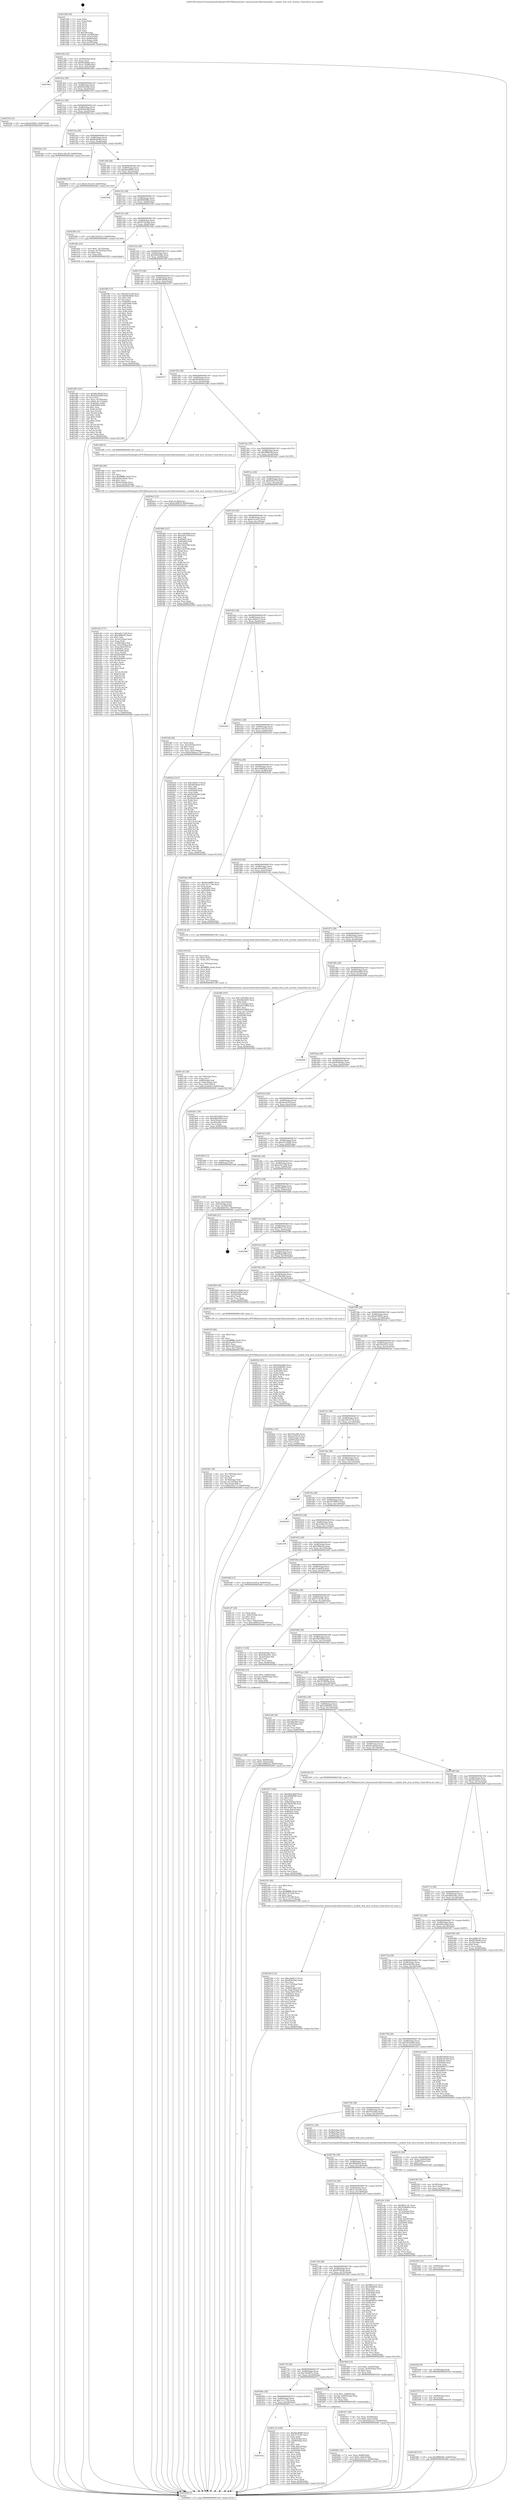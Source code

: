digraph "0x401260" {
  label = "0x401260 (/mnt/c/Users/mathe/Desktop/tcc/POCII/binaries/extr_linuxarchnds32kernelmodule.c_module_frob_arch_sections_Final-ollvm.out::main(0))"
  labelloc = "t"
  node[shape=record]

  Entry [label="",width=0.3,height=0.3,shape=circle,fillcolor=black,style=filled]
  "0x401292" [label="{
     0x401292 [32]\l
     | [instrs]\l
     &nbsp;&nbsp;0x401292 \<+6\>: mov -0x94(%rbp),%eax\l
     &nbsp;&nbsp;0x401298 \<+2\>: mov %eax,%ecx\l
     &nbsp;&nbsp;0x40129a \<+6\>: sub $0x822ddf4e,%ecx\l
     &nbsp;&nbsp;0x4012a0 \<+6\>: mov %eax,-0x98(%rbp)\l
     &nbsp;&nbsp;0x4012a6 \<+6\>: mov %ecx,-0x9c(%rbp)\l
     &nbsp;&nbsp;0x4012ac \<+6\>: je 000000000040186e \<main+0x60e\>\l
  }"]
  "0x40186e" [label="{
     0x40186e\l
  }", style=dashed]
  "0x4012b2" [label="{
     0x4012b2 [28]\l
     | [instrs]\l
     &nbsp;&nbsp;0x4012b2 \<+5\>: jmp 00000000004012b7 \<main+0x57\>\l
     &nbsp;&nbsp;0x4012b7 \<+6\>: mov -0x98(%rbp),%eax\l
     &nbsp;&nbsp;0x4012bd \<+5\>: sub $0x829e2bfa,%eax\l
     &nbsp;&nbsp;0x4012c2 \<+6\>: mov %eax,-0xa0(%rbp)\l
     &nbsp;&nbsp;0x4012c8 \<+6\>: je 00000000004021fd \<main+0xf9d\>\l
  }"]
  Exit [label="",width=0.3,height=0.3,shape=circle,fillcolor=black,style=filled,peripheries=2]
  "0x4021fd" [label="{
     0x4021fd [15]\l
     | [instrs]\l
     &nbsp;&nbsp;0x4021fd \<+10\>: movl $0xdd78843,-0x94(%rbp)\l
     &nbsp;&nbsp;0x402207 \<+5\>: jmp 0000000000402640 \<main+0x13e0\>\l
  }"]
  "0x4012ce" [label="{
     0x4012ce [28]\l
     | [instrs]\l
     &nbsp;&nbsp;0x4012ce \<+5\>: jmp 00000000004012d3 \<main+0x73\>\l
     &nbsp;&nbsp;0x4012d3 \<+6\>: mov -0x98(%rbp),%eax\l
     &nbsp;&nbsp;0x4012d9 \<+5\>: sub $0x85b6240f,%eax\l
     &nbsp;&nbsp;0x4012de \<+6\>: mov %eax,-0xa4(%rbp)\l
     &nbsp;&nbsp;0x4012e4 \<+6\>: je 0000000000401dea \<main+0xb8a\>\l
  }"]
  "0x402385" [label="{
     0x402385 [15]\l
     | [instrs]\l
     &nbsp;&nbsp;0x402385 \<+10\>: movl $0x9ff8b956,-0x94(%rbp)\l
     &nbsp;&nbsp;0x40238f \<+5\>: jmp 0000000000402640 \<main+0x13e0\>\l
  }"]
  "0x401dea" [label="{
     0x401dea [15]\l
     | [instrs]\l
     &nbsp;&nbsp;0x401dea \<+10\>: movl $0x5c341a36,-0x94(%rbp)\l
     &nbsp;&nbsp;0x401df4 \<+5\>: jmp 0000000000402640 \<main+0x13e0\>\l
  }"]
  "0x4012ea" [label="{
     0x4012ea [28]\l
     | [instrs]\l
     &nbsp;&nbsp;0x4012ea \<+5\>: jmp 00000000004012ef \<main+0x8f\>\l
     &nbsp;&nbsp;0x4012ef \<+6\>: mov -0x98(%rbp),%eax\l
     &nbsp;&nbsp;0x4012f5 \<+5\>: sub $0x86a4fe83,%eax\l
     &nbsp;&nbsp;0x4012fa \<+6\>: mov %eax,-0xa8(%rbp)\l
     &nbsp;&nbsp;0x401300 \<+6\>: je 0000000000402066 \<main+0xe06\>\l
  }"]
  "0x402376" [label="{
     0x402376 [15]\l
     | [instrs]\l
     &nbsp;&nbsp;0x402376 \<+7\>: mov -0x88(%rbp),%rcx\l
     &nbsp;&nbsp;0x40237d \<+3\>: mov %rcx,%rdi\l
     &nbsp;&nbsp;0x402380 \<+5\>: call 0000000000401030 \<free@plt\>\l
     | [calls]\l
     &nbsp;&nbsp;0x401030 \{1\} (unknown)\l
  }"]
  "0x402066" [label="{
     0x402066 [15]\l
     | [instrs]\l
     &nbsp;&nbsp;0x402066 \<+10\>: movl $0x5c341a36,-0x94(%rbp)\l
     &nbsp;&nbsp;0x402070 \<+5\>: jmp 0000000000402640 \<main+0x13e0\>\l
  }"]
  "0x401306" [label="{
     0x401306 [28]\l
     | [instrs]\l
     &nbsp;&nbsp;0x401306 \<+5\>: jmp 000000000040130b \<main+0xab\>\l
     &nbsp;&nbsp;0x40130b \<+6\>: mov -0x98(%rbp),%eax\l
     &nbsp;&nbsp;0x401311 \<+5\>: sub $0x8dcd6885,%eax\l
     &nbsp;&nbsp;0x401316 \<+6\>: mov %eax,-0xac(%rbp)\l
     &nbsp;&nbsp;0x40131c \<+6\>: je 0000000000402548 \<main+0x12e8\>\l
  }"]
  "0x40236d" [label="{
     0x40236d [9]\l
     | [instrs]\l
     &nbsp;&nbsp;0x40236d \<+4\>: mov -0x78(%rbp),%rdi\l
     &nbsp;&nbsp;0x402371 \<+5\>: call 0000000000401030 \<free@plt\>\l
     | [calls]\l
     &nbsp;&nbsp;0x401030 \{1\} (unknown)\l
  }"]
  "0x402548" [label="{
     0x402548\l
  }", style=dashed]
  "0x401322" [label="{
     0x401322 [28]\l
     | [instrs]\l
     &nbsp;&nbsp;0x401322 \<+5\>: jmp 0000000000401327 \<main+0xc7\>\l
     &nbsp;&nbsp;0x401327 \<+6\>: mov -0x98(%rbp),%eax\l
     &nbsp;&nbsp;0x40132d \<+5\>: sub $0x9006968e,%eax\l
     &nbsp;&nbsp;0x401332 \<+6\>: mov %eax,-0xb0(%rbp)\l
     &nbsp;&nbsp;0x401338 \<+6\>: je 000000000040230b \<main+0x10ab\>\l
  }"]
  "0x402361" [label="{
     0x402361 [12]\l
     | [instrs]\l
     &nbsp;&nbsp;0x402361 \<+4\>: mov -0x68(%rbp),%rcx\l
     &nbsp;&nbsp;0x402365 \<+3\>: mov %rcx,%rdi\l
     &nbsp;&nbsp;0x402368 \<+5\>: call 0000000000401030 \<free@plt\>\l
     | [calls]\l
     &nbsp;&nbsp;0x401030 \{1\} (unknown)\l
  }"]
  "0x40230b" [label="{
     0x40230b [15]\l
     | [instrs]\l
     &nbsp;&nbsp;0x40230b \<+10\>: movl $0x102ef1e2,-0x94(%rbp)\l
     &nbsp;&nbsp;0x402315 \<+5\>: jmp 0000000000402640 \<main+0x13e0\>\l
  }"]
  "0x40133e" [label="{
     0x40133e [28]\l
     | [instrs]\l
     &nbsp;&nbsp;0x40133e \<+5\>: jmp 0000000000401343 \<main+0xe3\>\l
     &nbsp;&nbsp;0x401343 \<+6\>: mov -0x98(%rbp),%eax\l
     &nbsp;&nbsp;0x401349 \<+5\>: sub $0x9472b3dd,%eax\l
     &nbsp;&nbsp;0x40134e \<+6\>: mov %eax,-0xb4(%rbp)\l
     &nbsp;&nbsp;0x401354 \<+6\>: je 0000000000401d6e \<main+0xb0e\>\l
  }"]
  "0x40234f" [label="{
     0x40234f [18]\l
     | [instrs]\l
     &nbsp;&nbsp;0x40234f \<+4\>: mov -0x58(%rbp),%rcx\l
     &nbsp;&nbsp;0x402353 \<+3\>: mov %rcx,%rdi\l
     &nbsp;&nbsp;0x402356 \<+6\>: mov %eax,-0x180(%rbp)\l
     &nbsp;&nbsp;0x40235c \<+5\>: call 0000000000401030 \<free@plt\>\l
     | [calls]\l
     &nbsp;&nbsp;0x401030 \{1\} (unknown)\l
  }"]
  "0x401d6e" [label="{
     0x401d6e [23]\l
     | [instrs]\l
     &nbsp;&nbsp;0x401d6e \<+7\>: movl $0x1,-0x70(%rbp)\l
     &nbsp;&nbsp;0x401d75 \<+4\>: movslq -0x70(%rbp),%rax\l
     &nbsp;&nbsp;0x401d79 \<+4\>: shl $0x0,%rax\l
     &nbsp;&nbsp;0x401d7d \<+3\>: mov %rax,%rdi\l
     &nbsp;&nbsp;0x401d80 \<+5\>: call 0000000000401050 \<malloc@plt\>\l
     | [calls]\l
     &nbsp;&nbsp;0x401050 \{1\} (unknown)\l
  }"]
  "0x40135a" [label="{
     0x40135a [28]\l
     | [instrs]\l
     &nbsp;&nbsp;0x40135a \<+5\>: jmp 000000000040135f \<main+0xff\>\l
     &nbsp;&nbsp;0x40135f \<+6\>: mov -0x98(%rbp),%eax\l
     &nbsp;&nbsp;0x401365 \<+5\>: sub $0x94bf5d6b,%eax\l
     &nbsp;&nbsp;0x40136a \<+6\>: mov %eax,-0xb8(%rbp)\l
     &nbsp;&nbsp;0x401370 \<+6\>: je 00000000004019ff \<main+0x79f\>\l
  }"]
  "0x402332" [label="{
     0x402332 [29]\l
     | [instrs]\l
     &nbsp;&nbsp;0x402332 \<+10\>: movabs $0x4030b6,%rdi\l
     &nbsp;&nbsp;0x40233c \<+6\>: mov %eax,-0x90(%rbp)\l
     &nbsp;&nbsp;0x402342 \<+6\>: mov -0x90(%rbp),%esi\l
     &nbsp;&nbsp;0x402348 \<+2\>: mov $0x0,%al\l
     &nbsp;&nbsp;0x40234a \<+5\>: call 0000000000401040 \<printf@plt\>\l
     | [calls]\l
     &nbsp;&nbsp;0x401040 \{1\} (unknown)\l
  }"]
  "0x4019ff" [label="{
     0x4019ff [137]\l
     | [instrs]\l
     &nbsp;&nbsp;0x4019ff \<+5\>: mov $0xed5e7e28,%eax\l
     &nbsp;&nbsp;0x401a04 \<+5\>: mov $0x96cf82fd,%ecx\l
     &nbsp;&nbsp;0x401a09 \<+2\>: mov $0x1,%dl\l
     &nbsp;&nbsp;0x401a0b \<+2\>: xor %esi,%esi\l
     &nbsp;&nbsp;0x401a0d \<+7\>: mov 0x40505c,%edi\l
     &nbsp;&nbsp;0x401a14 \<+8\>: mov 0x405060,%r8d\l
     &nbsp;&nbsp;0x401a1c \<+3\>: sub $0x1,%esi\l
     &nbsp;&nbsp;0x401a1f \<+3\>: mov %edi,%r9d\l
     &nbsp;&nbsp;0x401a22 \<+3\>: add %esi,%r9d\l
     &nbsp;&nbsp;0x401a25 \<+4\>: imul %r9d,%edi\l
     &nbsp;&nbsp;0x401a29 \<+3\>: and $0x1,%edi\l
     &nbsp;&nbsp;0x401a2c \<+3\>: cmp $0x0,%edi\l
     &nbsp;&nbsp;0x401a2f \<+4\>: sete %r10b\l
     &nbsp;&nbsp;0x401a33 \<+4\>: cmp $0xa,%r8d\l
     &nbsp;&nbsp;0x401a37 \<+4\>: setl %r11b\l
     &nbsp;&nbsp;0x401a3b \<+3\>: mov %r10b,%bl\l
     &nbsp;&nbsp;0x401a3e \<+3\>: xor $0xff,%bl\l
     &nbsp;&nbsp;0x401a41 \<+3\>: mov %r11b,%r14b\l
     &nbsp;&nbsp;0x401a44 \<+4\>: xor $0xff,%r14b\l
     &nbsp;&nbsp;0x401a48 \<+3\>: xor $0x1,%dl\l
     &nbsp;&nbsp;0x401a4b \<+3\>: mov %bl,%r15b\l
     &nbsp;&nbsp;0x401a4e \<+4\>: and $0xff,%r15b\l
     &nbsp;&nbsp;0x401a52 \<+3\>: and %dl,%r10b\l
     &nbsp;&nbsp;0x401a55 \<+3\>: mov %r14b,%r12b\l
     &nbsp;&nbsp;0x401a58 \<+4\>: and $0xff,%r12b\l
     &nbsp;&nbsp;0x401a5c \<+3\>: and %dl,%r11b\l
     &nbsp;&nbsp;0x401a5f \<+3\>: or %r10b,%r15b\l
     &nbsp;&nbsp;0x401a62 \<+3\>: or %r11b,%r12b\l
     &nbsp;&nbsp;0x401a65 \<+3\>: xor %r12b,%r15b\l
     &nbsp;&nbsp;0x401a68 \<+3\>: or %r14b,%bl\l
     &nbsp;&nbsp;0x401a6b \<+3\>: xor $0xff,%bl\l
     &nbsp;&nbsp;0x401a6e \<+3\>: or $0x1,%dl\l
     &nbsp;&nbsp;0x401a71 \<+2\>: and %dl,%bl\l
     &nbsp;&nbsp;0x401a73 \<+3\>: or %bl,%r15b\l
     &nbsp;&nbsp;0x401a76 \<+4\>: test $0x1,%r15b\l
     &nbsp;&nbsp;0x401a7a \<+3\>: cmovne %ecx,%eax\l
     &nbsp;&nbsp;0x401a7d \<+6\>: mov %eax,-0x94(%rbp)\l
     &nbsp;&nbsp;0x401a83 \<+5\>: jmp 0000000000402640 \<main+0x13e0\>\l
  }"]
  "0x401376" [label="{
     0x401376 [28]\l
     | [instrs]\l
     &nbsp;&nbsp;0x401376 \<+5\>: jmp 000000000040137b \<main+0x11b\>\l
     &nbsp;&nbsp;0x40137b \<+6\>: mov -0x98(%rbp),%eax\l
     &nbsp;&nbsp;0x401381 \<+5\>: sub $0x9610820f,%eax\l
     &nbsp;&nbsp;0x401386 \<+6\>: mov %eax,-0xbc(%rbp)\l
     &nbsp;&nbsp;0x40138c \<+6\>: je 0000000000402557 \<main+0x12f7\>\l
  }"]
  "0x40218d" [label="{
     0x40218d [112]\l
     | [instrs]\l
     &nbsp;&nbsp;0x40218d \<+5\>: mov $0xc2b6dc13,%ecx\l
     &nbsp;&nbsp;0x402192 \<+5\>: mov $0x829e2bfa,%edx\l
     &nbsp;&nbsp;0x402197 \<+2\>: xor %esi,%esi\l
     &nbsp;&nbsp;0x402199 \<+6\>: mov -0x17c(%rbp),%edi\l
     &nbsp;&nbsp;0x40219f \<+3\>: imul %eax,%edi\l
     &nbsp;&nbsp;0x4021a2 \<+7\>: mov -0x88(%rbp),%r8\l
     &nbsp;&nbsp;0x4021a9 \<+7\>: movslq -0x8c(%rbp),%r9\l
     &nbsp;&nbsp;0x4021b0 \<+4\>: mov %edi,(%r8,%r9,4)\l
     &nbsp;&nbsp;0x4021b4 \<+7\>: mov 0x40505c,%eax\l
     &nbsp;&nbsp;0x4021bb \<+7\>: mov 0x405060,%edi\l
     &nbsp;&nbsp;0x4021c2 \<+3\>: sub $0x1,%esi\l
     &nbsp;&nbsp;0x4021c5 \<+3\>: mov %eax,%r10d\l
     &nbsp;&nbsp;0x4021c8 \<+3\>: add %esi,%r10d\l
     &nbsp;&nbsp;0x4021cb \<+4\>: imul %r10d,%eax\l
     &nbsp;&nbsp;0x4021cf \<+3\>: and $0x1,%eax\l
     &nbsp;&nbsp;0x4021d2 \<+3\>: cmp $0x0,%eax\l
     &nbsp;&nbsp;0x4021d5 \<+4\>: sete %r11b\l
     &nbsp;&nbsp;0x4021d9 \<+3\>: cmp $0xa,%edi\l
     &nbsp;&nbsp;0x4021dc \<+3\>: setl %bl\l
     &nbsp;&nbsp;0x4021df \<+3\>: mov %r11b,%r14b\l
     &nbsp;&nbsp;0x4021e2 \<+3\>: and %bl,%r14b\l
     &nbsp;&nbsp;0x4021e5 \<+3\>: xor %bl,%r11b\l
     &nbsp;&nbsp;0x4021e8 \<+3\>: or %r11b,%r14b\l
     &nbsp;&nbsp;0x4021eb \<+4\>: test $0x1,%r14b\l
     &nbsp;&nbsp;0x4021ef \<+3\>: cmovne %edx,%ecx\l
     &nbsp;&nbsp;0x4021f2 \<+6\>: mov %ecx,-0x94(%rbp)\l
     &nbsp;&nbsp;0x4021f8 \<+5\>: jmp 0000000000402640 \<main+0x13e0\>\l
  }"]
  "0x402557" [label="{
     0x402557\l
  }", style=dashed]
  "0x401392" [label="{
     0x401392 [28]\l
     | [instrs]\l
     &nbsp;&nbsp;0x401392 \<+5\>: jmp 0000000000401397 \<main+0x137\>\l
     &nbsp;&nbsp;0x401397 \<+6\>: mov -0x98(%rbp),%eax\l
     &nbsp;&nbsp;0x40139d \<+5\>: sub $0x96cf82fd,%eax\l
     &nbsp;&nbsp;0x4013a2 \<+6\>: mov %eax,-0xc0(%rbp)\l
     &nbsp;&nbsp;0x4013a8 \<+6\>: je 0000000000401a88 \<main+0x828\>\l
  }"]
  "0x402165" [label="{
     0x402165 [40]\l
     | [instrs]\l
     &nbsp;&nbsp;0x402165 \<+5\>: mov $0x2,%ecx\l
     &nbsp;&nbsp;0x40216a \<+1\>: cltd\l
     &nbsp;&nbsp;0x40216b \<+2\>: idiv %ecx\l
     &nbsp;&nbsp;0x40216d \<+6\>: imul $0xfffffffe,%edx,%ecx\l
     &nbsp;&nbsp;0x402173 \<+6\>: add $0x51f57a96,%ecx\l
     &nbsp;&nbsp;0x402179 \<+3\>: add $0x1,%ecx\l
     &nbsp;&nbsp;0x40217c \<+6\>: sub $0x51f57a96,%ecx\l
     &nbsp;&nbsp;0x402182 \<+6\>: mov %ecx,-0x17c(%rbp)\l
     &nbsp;&nbsp;0x402188 \<+5\>: call 0000000000401160 \<next_i\>\l
     | [calls]\l
     &nbsp;&nbsp;0x401160 \{1\} (/mnt/c/Users/mathe/Desktop/tcc/POCII/binaries/extr_linuxarchnds32kernelmodule.c_module_frob_arch_sections_Final-ollvm.out::next_i)\l
  }"]
  "0x401a88" [label="{
     0x401a88 [5]\l
     | [instrs]\l
     &nbsp;&nbsp;0x401a88 \<+5\>: call 0000000000401160 \<next_i\>\l
     | [calls]\l
     &nbsp;&nbsp;0x401160 \{1\} (/mnt/c/Users/mathe/Desktop/tcc/POCII/binaries/extr_linuxarchnds32kernelmodule.c_module_frob_arch_sections_Final-ollvm.out::next_i)\l
  }"]
  "0x4013ae" [label="{
     0x4013ae [28]\l
     | [instrs]\l
     &nbsp;&nbsp;0x4013ae \<+5\>: jmp 00000000004013b3 \<main+0x153\>\l
     &nbsp;&nbsp;0x4013b3 \<+6\>: mov -0x98(%rbp),%eax\l
     &nbsp;&nbsp;0x4013b9 \<+5\>: sub $0x9ff8b956,%eax\l
     &nbsp;&nbsp;0x4013be \<+6\>: mov %eax,-0xc4(%rbp)\l
     &nbsp;&nbsp;0x4013c4 \<+6\>: je 00000000004024a5 \<main+0x1245\>\l
  }"]
  "0x40208c" [label="{
     0x40208c [32]\l
     | [instrs]\l
     &nbsp;&nbsp;0x40208c \<+7\>: mov %rax,-0x88(%rbp)\l
     &nbsp;&nbsp;0x402093 \<+10\>: movl $0x0,-0x8c(%rbp)\l
     &nbsp;&nbsp;0x40209d \<+10\>: movl $0x102ef1e2,-0x94(%rbp)\l
     &nbsp;&nbsp;0x4020a7 \<+5\>: jmp 0000000000402640 \<main+0x13e0\>\l
  }"]
  "0x4024a5" [label="{
     0x4024a5 [22]\l
     | [instrs]\l
     &nbsp;&nbsp;0x4024a5 \<+7\>: movl $0x0,-0x38(%rbp)\l
     &nbsp;&nbsp;0x4024ac \<+10\>: movl $0xf5cd0879,-0x94(%rbp)\l
     &nbsp;&nbsp;0x4024b6 \<+5\>: jmp 0000000000402640 \<main+0x13e0\>\l
  }"]
  "0x4013ca" [label="{
     0x4013ca [28]\l
     | [instrs]\l
     &nbsp;&nbsp;0x4013ca \<+5\>: jmp 00000000004013cf \<main+0x16f\>\l
     &nbsp;&nbsp;0x4013cf \<+6\>: mov -0x98(%rbp),%eax\l
     &nbsp;&nbsp;0x4013d5 \<+5\>: sub $0xb592271f,%eax\l
     &nbsp;&nbsp;0x4013da \<+6\>: mov %eax,-0xc8(%rbp)\l
     &nbsp;&nbsp;0x4013e0 \<+6\>: je 0000000000401f68 \<main+0xd08\>\l
  }"]
  "0x401f41" [label="{
     0x401f41 [39]\l
     | [instrs]\l
     &nbsp;&nbsp;0x401f41 \<+6\>: mov -0x178(%rbp),%ecx\l
     &nbsp;&nbsp;0x401f47 \<+3\>: imul %eax,%ecx\l
     &nbsp;&nbsp;0x401f4a \<+3\>: mov %cl,%sil\l
     &nbsp;&nbsp;0x401f4d \<+4\>: mov -0x78(%rbp),%rdi\l
     &nbsp;&nbsp;0x401f51 \<+4\>: movslq -0x7c(%rbp),%r8\l
     &nbsp;&nbsp;0x401f55 \<+4\>: mov %sil,(%rdi,%r8,1)\l
     &nbsp;&nbsp;0x401f59 \<+10\>: movl $0xb592271f,-0x94(%rbp)\l
     &nbsp;&nbsp;0x401f63 \<+5\>: jmp 0000000000402640 \<main+0x13e0\>\l
  }"]
  "0x401f68" [label="{
     0x401f68 [147]\l
     | [instrs]\l
     &nbsp;&nbsp;0x401f68 \<+5\>: mov $0x116b5844,%eax\l
     &nbsp;&nbsp;0x401f6d \<+5\>: mov $0xd262378f,%ecx\l
     &nbsp;&nbsp;0x401f72 \<+2\>: mov $0x1,%dl\l
     &nbsp;&nbsp;0x401f74 \<+7\>: mov 0x40505c,%esi\l
     &nbsp;&nbsp;0x401f7b \<+7\>: mov 0x405060,%edi\l
     &nbsp;&nbsp;0x401f82 \<+3\>: mov %esi,%r8d\l
     &nbsp;&nbsp;0x401f85 \<+7\>: sub $0x71816796,%r8d\l
     &nbsp;&nbsp;0x401f8c \<+4\>: sub $0x1,%r8d\l
     &nbsp;&nbsp;0x401f90 \<+7\>: add $0x71816796,%r8d\l
     &nbsp;&nbsp;0x401f97 \<+4\>: imul %r8d,%esi\l
     &nbsp;&nbsp;0x401f9b \<+3\>: and $0x1,%esi\l
     &nbsp;&nbsp;0x401f9e \<+3\>: cmp $0x0,%esi\l
     &nbsp;&nbsp;0x401fa1 \<+4\>: sete %r9b\l
     &nbsp;&nbsp;0x401fa5 \<+3\>: cmp $0xa,%edi\l
     &nbsp;&nbsp;0x401fa8 \<+4\>: setl %r10b\l
     &nbsp;&nbsp;0x401fac \<+3\>: mov %r9b,%r11b\l
     &nbsp;&nbsp;0x401faf \<+4\>: xor $0xff,%r11b\l
     &nbsp;&nbsp;0x401fb3 \<+3\>: mov %r10b,%bl\l
     &nbsp;&nbsp;0x401fb6 \<+3\>: xor $0xff,%bl\l
     &nbsp;&nbsp;0x401fb9 \<+3\>: xor $0x0,%dl\l
     &nbsp;&nbsp;0x401fbc \<+3\>: mov %r11b,%r14b\l
     &nbsp;&nbsp;0x401fbf \<+4\>: and $0x0,%r14b\l
     &nbsp;&nbsp;0x401fc3 \<+3\>: and %dl,%r9b\l
     &nbsp;&nbsp;0x401fc6 \<+3\>: mov %bl,%r15b\l
     &nbsp;&nbsp;0x401fc9 \<+4\>: and $0x0,%r15b\l
     &nbsp;&nbsp;0x401fcd \<+3\>: and %dl,%r10b\l
     &nbsp;&nbsp;0x401fd0 \<+3\>: or %r9b,%r14b\l
     &nbsp;&nbsp;0x401fd3 \<+3\>: or %r10b,%r15b\l
     &nbsp;&nbsp;0x401fd6 \<+3\>: xor %r15b,%r14b\l
     &nbsp;&nbsp;0x401fd9 \<+3\>: or %bl,%r11b\l
     &nbsp;&nbsp;0x401fdc \<+4\>: xor $0xff,%r11b\l
     &nbsp;&nbsp;0x401fe0 \<+3\>: or $0x0,%dl\l
     &nbsp;&nbsp;0x401fe3 \<+3\>: and %dl,%r11b\l
     &nbsp;&nbsp;0x401fe6 \<+3\>: or %r11b,%r14b\l
     &nbsp;&nbsp;0x401fe9 \<+4\>: test $0x1,%r14b\l
     &nbsp;&nbsp;0x401fed \<+3\>: cmovne %ecx,%eax\l
     &nbsp;&nbsp;0x401ff0 \<+6\>: mov %eax,-0x94(%rbp)\l
     &nbsp;&nbsp;0x401ff6 \<+5\>: jmp 0000000000402640 \<main+0x13e0\>\l
  }"]
  "0x4013e6" [label="{
     0x4013e6 [28]\l
     | [instrs]\l
     &nbsp;&nbsp;0x4013e6 \<+5\>: jmp 00000000004013eb \<main+0x18b\>\l
     &nbsp;&nbsp;0x4013eb \<+6\>: mov -0x98(%rbp),%eax\l
     &nbsp;&nbsp;0x4013f1 \<+5\>: sub $0xbc5e5d32,%eax\l
     &nbsp;&nbsp;0x4013f6 \<+6\>: mov %eax,-0xcc(%rbp)\l
     &nbsp;&nbsp;0x4013fc \<+6\>: je 0000000000401b6f \<main+0x90f\>\l
  }"]
  "0x401f19" [label="{
     0x401f19 [40]\l
     | [instrs]\l
     &nbsp;&nbsp;0x401f19 \<+5\>: mov $0x2,%ecx\l
     &nbsp;&nbsp;0x401f1e \<+1\>: cltd\l
     &nbsp;&nbsp;0x401f1f \<+2\>: idiv %ecx\l
     &nbsp;&nbsp;0x401f21 \<+6\>: imul $0xfffffffe,%edx,%ecx\l
     &nbsp;&nbsp;0x401f27 \<+6\>: sub $0xd1a601f,%ecx\l
     &nbsp;&nbsp;0x401f2d \<+3\>: add $0x1,%ecx\l
     &nbsp;&nbsp;0x401f30 \<+6\>: add $0xd1a601f,%ecx\l
     &nbsp;&nbsp;0x401f36 \<+6\>: mov %ecx,-0x178(%rbp)\l
     &nbsp;&nbsp;0x401f3c \<+5\>: call 0000000000401160 \<next_i\>\l
     | [calls]\l
     &nbsp;&nbsp;0x401160 \{1\} (/mnt/c/Users/mathe/Desktop/tcc/POCII/binaries/extr_linuxarchnds32kernelmodule.c_module_frob_arch_sections_Final-ollvm.out::next_i)\l
  }"]
  "0x401b6f" [label="{
     0x401b6f [28]\l
     | [instrs]\l
     &nbsp;&nbsp;0x401b6f \<+2\>: xor %eax,%eax\l
     &nbsp;&nbsp;0x401b71 \<+3\>: mov -0x5c(%rbp),%ecx\l
     &nbsp;&nbsp;0x401b74 \<+3\>: sub $0x1,%eax\l
     &nbsp;&nbsp;0x401b77 \<+2\>: sub %eax,%ecx\l
     &nbsp;&nbsp;0x401b79 \<+3\>: mov %ecx,-0x5c(%rbp)\l
     &nbsp;&nbsp;0x401b7c \<+10\>: movl $0xd546aae2,-0x94(%rbp)\l
     &nbsp;&nbsp;0x401b86 \<+5\>: jmp 0000000000402640 \<main+0x13e0\>\l
  }"]
  "0x401402" [label="{
     0x401402 [28]\l
     | [instrs]\l
     &nbsp;&nbsp;0x401402 \<+5\>: jmp 0000000000401407 \<main+0x1a7\>\l
     &nbsp;&nbsp;0x401407 \<+6\>: mov -0x98(%rbp),%eax\l
     &nbsp;&nbsp;0x40140d \<+5\>: sub $0xc2b6dc13,%eax\l
     &nbsp;&nbsp;0x401412 \<+6\>: mov %eax,-0xd0(%rbp)\l
     &nbsp;&nbsp;0x401418 \<+6\>: je 00000000004025b3 \<main+0x1353\>\l
  }"]
  "0x401d85" [label="{
     0x401d85 [101]\l
     | [instrs]\l
     &nbsp;&nbsp;0x401d85 \<+5\>: mov $0x9610820f,%ecx\l
     &nbsp;&nbsp;0x401d8a \<+5\>: mov $0x85b6240f,%edx\l
     &nbsp;&nbsp;0x401d8f \<+2\>: xor %esi,%esi\l
     &nbsp;&nbsp;0x401d91 \<+4\>: mov %rax,-0x78(%rbp)\l
     &nbsp;&nbsp;0x401d95 \<+7\>: movl $0x0,-0x7c(%rbp)\l
     &nbsp;&nbsp;0x401d9c \<+8\>: mov 0x40505c,%r8d\l
     &nbsp;&nbsp;0x401da4 \<+8\>: mov 0x405060,%r9d\l
     &nbsp;&nbsp;0x401dac \<+3\>: sub $0x1,%esi\l
     &nbsp;&nbsp;0x401daf \<+3\>: mov %r8d,%r10d\l
     &nbsp;&nbsp;0x401db2 \<+3\>: add %esi,%r10d\l
     &nbsp;&nbsp;0x401db5 \<+4\>: imul %r10d,%r8d\l
     &nbsp;&nbsp;0x401db9 \<+4\>: and $0x1,%r8d\l
     &nbsp;&nbsp;0x401dbd \<+4\>: cmp $0x0,%r8d\l
     &nbsp;&nbsp;0x401dc1 \<+4\>: sete %r11b\l
     &nbsp;&nbsp;0x401dc5 \<+4\>: cmp $0xa,%r9d\l
     &nbsp;&nbsp;0x401dc9 \<+3\>: setl %bl\l
     &nbsp;&nbsp;0x401dcc \<+3\>: mov %r11b,%r14b\l
     &nbsp;&nbsp;0x401dcf \<+3\>: and %bl,%r14b\l
     &nbsp;&nbsp;0x401dd2 \<+3\>: xor %bl,%r11b\l
     &nbsp;&nbsp;0x401dd5 \<+3\>: or %r11b,%r14b\l
     &nbsp;&nbsp;0x401dd8 \<+4\>: test $0x1,%r14b\l
     &nbsp;&nbsp;0x401ddc \<+3\>: cmovne %edx,%ecx\l
     &nbsp;&nbsp;0x401ddf \<+6\>: mov %ecx,-0x94(%rbp)\l
     &nbsp;&nbsp;0x401de5 \<+5\>: jmp 0000000000402640 \<main+0x13e0\>\l
  }"]
  "0x4025b3" [label="{
     0x4025b3\l
  }", style=dashed]
  "0x40141e" [label="{
     0x40141e [28]\l
     | [instrs]\l
     &nbsp;&nbsp;0x40141e \<+5\>: jmp 0000000000401423 \<main+0x1c3\>\l
     &nbsp;&nbsp;0x401423 \<+6\>: mov -0x98(%rbp),%eax\l
     &nbsp;&nbsp;0x401429 \<+5\>: sub $0xcbc34216,%eax\l
     &nbsp;&nbsp;0x40142e \<+6\>: mov %eax,-0xd4(%rbp)\l
     &nbsp;&nbsp;0x401434 \<+6\>: je 00000000004020cd \<main+0xe6d\>\l
  }"]
  "0x401cd3" [label="{
     0x401cd3 [36]\l
     | [instrs]\l
     &nbsp;&nbsp;0x401cd3 \<+6\>: mov -0x174(%rbp),%ecx\l
     &nbsp;&nbsp;0x401cd9 \<+3\>: imul %eax,%ecx\l
     &nbsp;&nbsp;0x401cdc \<+4\>: mov -0x68(%rbp),%r8\l
     &nbsp;&nbsp;0x401ce0 \<+4\>: movslq -0x6c(%rbp),%r9\l
     &nbsp;&nbsp;0x401ce4 \<+4\>: mov %ecx,(%r8,%r9,4)\l
     &nbsp;&nbsp;0x401ce8 \<+10\>: movl $0x32cb6d5f,-0x94(%rbp)\l
     &nbsp;&nbsp;0x401cf2 \<+5\>: jmp 0000000000402640 \<main+0x13e0\>\l
  }"]
  "0x4020cd" [label="{
     0x4020cd [147]\l
     | [instrs]\l
     &nbsp;&nbsp;0x4020cd \<+5\>: mov $0xc2b6dc13,%eax\l
     &nbsp;&nbsp;0x4020d2 \<+5\>: mov $0x40ea8aaf,%ecx\l
     &nbsp;&nbsp;0x4020d7 \<+2\>: mov $0x1,%dl\l
     &nbsp;&nbsp;0x4020d9 \<+7\>: mov 0x40505c,%esi\l
     &nbsp;&nbsp;0x4020e0 \<+7\>: mov 0x405060,%edi\l
     &nbsp;&nbsp;0x4020e7 \<+3\>: mov %esi,%r8d\l
     &nbsp;&nbsp;0x4020ea \<+7\>: add $0x90e92a90,%r8d\l
     &nbsp;&nbsp;0x4020f1 \<+4\>: sub $0x1,%r8d\l
     &nbsp;&nbsp;0x4020f5 \<+7\>: sub $0x90e92a90,%r8d\l
     &nbsp;&nbsp;0x4020fc \<+4\>: imul %r8d,%esi\l
     &nbsp;&nbsp;0x402100 \<+3\>: and $0x1,%esi\l
     &nbsp;&nbsp;0x402103 \<+3\>: cmp $0x0,%esi\l
     &nbsp;&nbsp;0x402106 \<+4\>: sete %r9b\l
     &nbsp;&nbsp;0x40210a \<+3\>: cmp $0xa,%edi\l
     &nbsp;&nbsp;0x40210d \<+4\>: setl %r10b\l
     &nbsp;&nbsp;0x402111 \<+3\>: mov %r9b,%r11b\l
     &nbsp;&nbsp;0x402114 \<+4\>: xor $0xff,%r11b\l
     &nbsp;&nbsp;0x402118 \<+3\>: mov %r10b,%bl\l
     &nbsp;&nbsp;0x40211b \<+3\>: xor $0xff,%bl\l
     &nbsp;&nbsp;0x40211e \<+3\>: xor $0x0,%dl\l
     &nbsp;&nbsp;0x402121 \<+3\>: mov %r11b,%r14b\l
     &nbsp;&nbsp;0x402124 \<+4\>: and $0x0,%r14b\l
     &nbsp;&nbsp;0x402128 \<+3\>: and %dl,%r9b\l
     &nbsp;&nbsp;0x40212b \<+3\>: mov %bl,%r15b\l
     &nbsp;&nbsp;0x40212e \<+4\>: and $0x0,%r15b\l
     &nbsp;&nbsp;0x402132 \<+3\>: and %dl,%r10b\l
     &nbsp;&nbsp;0x402135 \<+3\>: or %r9b,%r14b\l
     &nbsp;&nbsp;0x402138 \<+3\>: or %r10b,%r15b\l
     &nbsp;&nbsp;0x40213b \<+3\>: xor %r15b,%r14b\l
     &nbsp;&nbsp;0x40213e \<+3\>: or %bl,%r11b\l
     &nbsp;&nbsp;0x402141 \<+4\>: xor $0xff,%r11b\l
     &nbsp;&nbsp;0x402145 \<+3\>: or $0x0,%dl\l
     &nbsp;&nbsp;0x402148 \<+3\>: and %dl,%r11b\l
     &nbsp;&nbsp;0x40214b \<+3\>: or %r11b,%r14b\l
     &nbsp;&nbsp;0x40214e \<+4\>: test $0x1,%r14b\l
     &nbsp;&nbsp;0x402152 \<+3\>: cmovne %ecx,%eax\l
     &nbsp;&nbsp;0x402155 \<+6\>: mov %eax,-0x94(%rbp)\l
     &nbsp;&nbsp;0x40215b \<+5\>: jmp 0000000000402640 \<main+0x13e0\>\l
  }"]
  "0x40143a" [label="{
     0x40143a [28]\l
     | [instrs]\l
     &nbsp;&nbsp;0x40143a \<+5\>: jmp 000000000040143f \<main+0x1df\>\l
     &nbsp;&nbsp;0x40143f \<+6\>: mov -0x98(%rbp),%eax\l
     &nbsp;&nbsp;0x401445 \<+5\>: sub $0xcd4685a4,%eax\l
     &nbsp;&nbsp;0x40144a \<+6\>: mov %eax,-0xd8(%rbp)\l
     &nbsp;&nbsp;0x401450 \<+6\>: je 0000000000401bbc \<main+0x95c\>\l
  }"]
  "0x401c9f" [label="{
     0x401c9f [52]\l
     | [instrs]\l
     &nbsp;&nbsp;0x401c9f \<+2\>: xor %ecx,%ecx\l
     &nbsp;&nbsp;0x401ca1 \<+5\>: mov $0x2,%edx\l
     &nbsp;&nbsp;0x401ca6 \<+6\>: mov %edx,-0x170(%rbp)\l
     &nbsp;&nbsp;0x401cac \<+1\>: cltd\l
     &nbsp;&nbsp;0x401cad \<+6\>: mov -0x170(%rbp),%esi\l
     &nbsp;&nbsp;0x401cb3 \<+2\>: idiv %esi\l
     &nbsp;&nbsp;0x401cb5 \<+6\>: imul $0xfffffffe,%edx,%edx\l
     &nbsp;&nbsp;0x401cbb \<+2\>: mov %ecx,%edi\l
     &nbsp;&nbsp;0x401cbd \<+2\>: sub %edx,%edi\l
     &nbsp;&nbsp;0x401cbf \<+2\>: mov %ecx,%edx\l
     &nbsp;&nbsp;0x401cc1 \<+3\>: sub $0x1,%edx\l
     &nbsp;&nbsp;0x401cc4 \<+2\>: add %edx,%edi\l
     &nbsp;&nbsp;0x401cc6 \<+2\>: sub %edi,%ecx\l
     &nbsp;&nbsp;0x401cc8 \<+6\>: mov %ecx,-0x174(%rbp)\l
     &nbsp;&nbsp;0x401cce \<+5\>: call 0000000000401160 \<next_i\>\l
     | [calls]\l
     &nbsp;&nbsp;0x401160 \{1\} (/mnt/c/Users/mathe/Desktop/tcc/POCII/binaries/extr_linuxarchnds32kernelmodule.c_module_frob_arch_sections_Final-ollvm.out::next_i)\l
  }"]
  "0x401bbc" [label="{
     0x401bbc [86]\l
     | [instrs]\l
     &nbsp;&nbsp;0x401bbc \<+5\>: mov $0x8dcd6885,%eax\l
     &nbsp;&nbsp;0x401bc1 \<+5\>: mov $0x7a11179e,%ecx\l
     &nbsp;&nbsp;0x401bc6 \<+2\>: xor %edx,%edx\l
     &nbsp;&nbsp;0x401bc8 \<+7\>: mov 0x40505c,%esi\l
     &nbsp;&nbsp;0x401bcf \<+7\>: mov 0x405060,%edi\l
     &nbsp;&nbsp;0x401bd6 \<+3\>: sub $0x1,%edx\l
     &nbsp;&nbsp;0x401bd9 \<+3\>: mov %esi,%r8d\l
     &nbsp;&nbsp;0x401bdc \<+3\>: add %edx,%r8d\l
     &nbsp;&nbsp;0x401bdf \<+4\>: imul %r8d,%esi\l
     &nbsp;&nbsp;0x401be3 \<+3\>: and $0x1,%esi\l
     &nbsp;&nbsp;0x401be6 \<+3\>: cmp $0x0,%esi\l
     &nbsp;&nbsp;0x401be9 \<+4\>: sete %r9b\l
     &nbsp;&nbsp;0x401bed \<+3\>: cmp $0xa,%edi\l
     &nbsp;&nbsp;0x401bf0 \<+4\>: setl %r10b\l
     &nbsp;&nbsp;0x401bf4 \<+3\>: mov %r9b,%r11b\l
     &nbsp;&nbsp;0x401bf7 \<+3\>: and %r10b,%r11b\l
     &nbsp;&nbsp;0x401bfa \<+3\>: xor %r10b,%r9b\l
     &nbsp;&nbsp;0x401bfd \<+3\>: or %r9b,%r11b\l
     &nbsp;&nbsp;0x401c00 \<+4\>: test $0x1,%r11b\l
     &nbsp;&nbsp;0x401c04 \<+3\>: cmovne %ecx,%eax\l
     &nbsp;&nbsp;0x401c07 \<+6\>: mov %eax,-0x94(%rbp)\l
     &nbsp;&nbsp;0x401c0d \<+5\>: jmp 0000000000402640 \<main+0x13e0\>\l
  }"]
  "0x401456" [label="{
     0x401456 [28]\l
     | [instrs]\l
     &nbsp;&nbsp;0x401456 \<+5\>: jmp 000000000040145b \<main+0x1fb\>\l
     &nbsp;&nbsp;0x40145b \<+6\>: mov -0x98(%rbp),%eax\l
     &nbsp;&nbsp;0x401461 \<+5\>: sub $0xd24ed061,%eax\l
     &nbsp;&nbsp;0x401466 \<+6\>: mov %eax,-0xdc(%rbp)\l
     &nbsp;&nbsp;0x40146c \<+6\>: je 0000000000401c9a \<main+0xa3a\>\l
  }"]
  "0x40182a" [label="{
     0x40182a\l
  }", style=dashed]
  "0x401c9a" [label="{
     0x401c9a [5]\l
     | [instrs]\l
     &nbsp;&nbsp;0x401c9a \<+5\>: call 0000000000401160 \<next_i\>\l
     | [calls]\l
     &nbsp;&nbsp;0x401160 \{1\} (/mnt/c/Users/mathe/Desktop/tcc/POCII/binaries/extr_linuxarchnds32kernelmodule.c_module_frob_arch_sections_Final-ollvm.out::next_i)\l
  }"]
  "0x401472" [label="{
     0x401472 [28]\l
     | [instrs]\l
     &nbsp;&nbsp;0x401472 \<+5\>: jmp 0000000000401477 \<main+0x217\>\l
     &nbsp;&nbsp;0x401477 \<+6\>: mov -0x98(%rbp),%eax\l
     &nbsp;&nbsp;0x40147d \<+5\>: sub $0xd262378f,%eax\l
     &nbsp;&nbsp;0x401482 \<+6\>: mov %eax,-0xe0(%rbp)\l
     &nbsp;&nbsp;0x401488 \<+6\>: je 0000000000401ffb \<main+0xd9b\>\l
  }"]
  "0x401c12" [label="{
     0x401c12 [106]\l
     | [instrs]\l
     &nbsp;&nbsp;0x401c12 \<+5\>: mov $0x8dcd6885,%eax\l
     &nbsp;&nbsp;0x401c17 \<+5\>: mov $0x3714c5fc,%ecx\l
     &nbsp;&nbsp;0x401c1c \<+2\>: xor %edx,%edx\l
     &nbsp;&nbsp;0x401c1e \<+3\>: mov -0x6c(%rbp),%esi\l
     &nbsp;&nbsp;0x401c21 \<+3\>: cmp -0x60(%rbp),%esi\l
     &nbsp;&nbsp;0x401c24 \<+4\>: setl %dil\l
     &nbsp;&nbsp;0x401c28 \<+4\>: and $0x1,%dil\l
     &nbsp;&nbsp;0x401c2c \<+4\>: mov %dil,-0x2a(%rbp)\l
     &nbsp;&nbsp;0x401c30 \<+7\>: mov 0x40505c,%esi\l
     &nbsp;&nbsp;0x401c37 \<+8\>: mov 0x405060,%r8d\l
     &nbsp;&nbsp;0x401c3f \<+3\>: sub $0x1,%edx\l
     &nbsp;&nbsp;0x401c42 \<+3\>: mov %esi,%r9d\l
     &nbsp;&nbsp;0x401c45 \<+3\>: add %edx,%r9d\l
     &nbsp;&nbsp;0x401c48 \<+4\>: imul %r9d,%esi\l
     &nbsp;&nbsp;0x401c4c \<+3\>: and $0x1,%esi\l
     &nbsp;&nbsp;0x401c4f \<+3\>: cmp $0x0,%esi\l
     &nbsp;&nbsp;0x401c52 \<+4\>: sete %dil\l
     &nbsp;&nbsp;0x401c56 \<+4\>: cmp $0xa,%r8d\l
     &nbsp;&nbsp;0x401c5a \<+4\>: setl %r10b\l
     &nbsp;&nbsp;0x401c5e \<+3\>: mov %dil,%r11b\l
     &nbsp;&nbsp;0x401c61 \<+3\>: and %r10b,%r11b\l
     &nbsp;&nbsp;0x401c64 \<+3\>: xor %r10b,%dil\l
     &nbsp;&nbsp;0x401c67 \<+3\>: or %dil,%r11b\l
     &nbsp;&nbsp;0x401c6a \<+4\>: test $0x1,%r11b\l
     &nbsp;&nbsp;0x401c6e \<+3\>: cmovne %ecx,%eax\l
     &nbsp;&nbsp;0x401c71 \<+6\>: mov %eax,-0x94(%rbp)\l
     &nbsp;&nbsp;0x401c77 \<+5\>: jmp 0000000000402640 \<main+0x13e0\>\l
  }"]
  "0x401ffb" [label="{
     0x401ffb [107]\l
     | [instrs]\l
     &nbsp;&nbsp;0x401ffb \<+5\>: mov $0x116b5844,%eax\l
     &nbsp;&nbsp;0x402000 \<+5\>: mov $0x86a4fe83,%ecx\l
     &nbsp;&nbsp;0x402005 \<+2\>: xor %edx,%edx\l
     &nbsp;&nbsp;0x402007 \<+3\>: mov -0x7c(%rbp),%esi\l
     &nbsp;&nbsp;0x40200a \<+6\>: add $0xb9315864,%esi\l
     &nbsp;&nbsp;0x402010 \<+3\>: add $0x1,%esi\l
     &nbsp;&nbsp;0x402013 \<+6\>: sub $0xb9315864,%esi\l
     &nbsp;&nbsp;0x402019 \<+3\>: mov %esi,-0x7c(%rbp)\l
     &nbsp;&nbsp;0x40201c \<+7\>: mov 0x40505c,%esi\l
     &nbsp;&nbsp;0x402023 \<+7\>: mov 0x405060,%edi\l
     &nbsp;&nbsp;0x40202a \<+3\>: sub $0x1,%edx\l
     &nbsp;&nbsp;0x40202d \<+3\>: mov %esi,%r8d\l
     &nbsp;&nbsp;0x402030 \<+3\>: add %edx,%r8d\l
     &nbsp;&nbsp;0x402033 \<+4\>: imul %r8d,%esi\l
     &nbsp;&nbsp;0x402037 \<+3\>: and $0x1,%esi\l
     &nbsp;&nbsp;0x40203a \<+3\>: cmp $0x0,%esi\l
     &nbsp;&nbsp;0x40203d \<+4\>: sete %r9b\l
     &nbsp;&nbsp;0x402041 \<+3\>: cmp $0xa,%edi\l
     &nbsp;&nbsp;0x402044 \<+4\>: setl %r10b\l
     &nbsp;&nbsp;0x402048 \<+3\>: mov %r9b,%r11b\l
     &nbsp;&nbsp;0x40204b \<+3\>: and %r10b,%r11b\l
     &nbsp;&nbsp;0x40204e \<+3\>: xor %r10b,%r9b\l
     &nbsp;&nbsp;0x402051 \<+3\>: or %r9b,%r11b\l
     &nbsp;&nbsp;0x402054 \<+4\>: test $0x1,%r11b\l
     &nbsp;&nbsp;0x402058 \<+3\>: cmovne %ecx,%eax\l
     &nbsp;&nbsp;0x40205b \<+6\>: mov %eax,-0x94(%rbp)\l
     &nbsp;&nbsp;0x402061 \<+5\>: jmp 0000000000402640 \<main+0x13e0\>\l
  }"]
  "0x40148e" [label="{
     0x40148e [28]\l
     | [instrs]\l
     &nbsp;&nbsp;0x40148e \<+5\>: jmp 0000000000401493 \<main+0x233\>\l
     &nbsp;&nbsp;0x401493 \<+6\>: mov -0x98(%rbp),%eax\l
     &nbsp;&nbsp;0x401499 \<+5\>: sub $0xd4ded4b0,%eax\l
     &nbsp;&nbsp;0x40149e \<+6\>: mov %eax,-0xe4(%rbp)\l
     &nbsp;&nbsp;0x4014a4 \<+6\>: je 0000000000402609 \<main+0x13a9\>\l
  }"]
  "0x40180e" [label="{
     0x40180e [28]\l
     | [instrs]\l
     &nbsp;&nbsp;0x40180e \<+5\>: jmp 0000000000401813 \<main+0x5b3\>\l
     &nbsp;&nbsp;0x401813 \<+6\>: mov -0x98(%rbp),%eax\l
     &nbsp;&nbsp;0x401819 \<+5\>: sub $0x7a11179e,%eax\l
     &nbsp;&nbsp;0x40181e \<+6\>: mov %eax,-0x164(%rbp)\l
     &nbsp;&nbsp;0x401824 \<+6\>: je 0000000000401c12 \<main+0x9b2\>\l
  }"]
  "0x402609" [label="{
     0x402609\l
  }", style=dashed]
  "0x4014aa" [label="{
     0x4014aa [28]\l
     | [instrs]\l
     &nbsp;&nbsp;0x4014aa \<+5\>: jmp 00000000004014af \<main+0x24f\>\l
     &nbsp;&nbsp;0x4014af \<+6\>: mov -0x98(%rbp),%eax\l
     &nbsp;&nbsp;0x4014b5 \<+5\>: sub $0xd546aae2,%eax\l
     &nbsp;&nbsp;0x4014ba \<+6\>: mov %eax,-0xe8(%rbp)\l
     &nbsp;&nbsp;0x4014c0 \<+6\>: je 00000000004019e1 \<main+0x781\>\l
  }"]
  "0x402075" [label="{
     0x402075 [23]\l
     | [instrs]\l
     &nbsp;&nbsp;0x402075 \<+7\>: movl $0x1,-0x80(%rbp)\l
     &nbsp;&nbsp;0x40207c \<+4\>: movslq -0x80(%rbp),%rax\l
     &nbsp;&nbsp;0x402080 \<+4\>: shl $0x2,%rax\l
     &nbsp;&nbsp;0x402084 \<+3\>: mov %rax,%rdi\l
     &nbsp;&nbsp;0x402087 \<+5\>: call 0000000000401050 \<malloc@plt\>\l
     | [calls]\l
     &nbsp;&nbsp;0x401050 \{1\} (unknown)\l
  }"]
  "0x4019e1" [label="{
     0x4019e1 [30]\l
     | [instrs]\l
     &nbsp;&nbsp;0x4019e1 \<+5\>: mov $0x39016460,%eax\l
     &nbsp;&nbsp;0x4019e6 \<+5\>: mov $0x94bf5d6b,%ecx\l
     &nbsp;&nbsp;0x4019eb \<+3\>: mov -0x5c(%rbp),%edx\l
     &nbsp;&nbsp;0x4019ee \<+3\>: cmp -0x50(%rbp),%edx\l
     &nbsp;&nbsp;0x4019f1 \<+3\>: cmovl %ecx,%eax\l
     &nbsp;&nbsp;0x4019f4 \<+6\>: mov %eax,-0x94(%rbp)\l
     &nbsp;&nbsp;0x4019fa \<+5\>: jmp 0000000000402640 \<main+0x13e0\>\l
  }"]
  "0x4014c6" [label="{
     0x4014c6 [28]\l
     | [instrs]\l
     &nbsp;&nbsp;0x4014c6 \<+5\>: jmp 00000000004014cb \<main+0x26b\>\l
     &nbsp;&nbsp;0x4014cb \<+6\>: mov -0x98(%rbp),%eax\l
     &nbsp;&nbsp;0x4014d1 \<+5\>: sub $0xdeaf1fe9,%eax\l
     &nbsp;&nbsp;0x4014d6 \<+6\>: mov %eax,-0xec(%rbp)\l
     &nbsp;&nbsp;0x4014dc \<+6\>: je 0000000000402436 \<main+0x11d6\>\l
  }"]
  "0x401ba2" [label="{
     0x401ba2 [26]\l
     | [instrs]\l
     &nbsp;&nbsp;0x401ba2 \<+4\>: mov %rax,-0x68(%rbp)\l
     &nbsp;&nbsp;0x401ba6 \<+7\>: movl $0x0,-0x6c(%rbp)\l
     &nbsp;&nbsp;0x401bad \<+10\>: movl $0xcd4685a4,-0x94(%rbp)\l
     &nbsp;&nbsp;0x401bb7 \<+5\>: jmp 0000000000402640 \<main+0x13e0\>\l
  }"]
  "0x402436" [label="{
     0x402436\l
  }", style=dashed]
  "0x4014e2" [label="{
     0x4014e2 [28]\l
     | [instrs]\l
     &nbsp;&nbsp;0x4014e2 \<+5\>: jmp 00000000004014e7 \<main+0x287\>\l
     &nbsp;&nbsp;0x4014e7 \<+6\>: mov -0x98(%rbp),%eax\l
     &nbsp;&nbsp;0x4014ed \<+5\>: sub $0xe9118b60,%eax\l
     &nbsp;&nbsp;0x4014f2 \<+6\>: mov %eax,-0xf0(%rbp)\l
     &nbsp;&nbsp;0x4014f8 \<+6\>: je 000000000040196d \<main+0x70d\>\l
  }"]
  "0x401ab5" [label="{
     0x401ab5 [171]\l
     | [instrs]\l
     &nbsp;&nbsp;0x401ab5 \<+5\>: mov $0xed5e7e28,%ecx\l
     &nbsp;&nbsp;0x401aba \<+5\>: mov $0x2f8fbe93,%edx\l
     &nbsp;&nbsp;0x401abf \<+3\>: mov $0x1,%sil\l
     &nbsp;&nbsp;0x401ac2 \<+6\>: mov -0x16c(%rbp),%edi\l
     &nbsp;&nbsp;0x401ac8 \<+3\>: imul %eax,%edi\l
     &nbsp;&nbsp;0x401acb \<+4\>: mov -0x58(%rbp),%r8\l
     &nbsp;&nbsp;0x401acf \<+4\>: movslq -0x5c(%rbp),%r9\l
     &nbsp;&nbsp;0x401ad3 \<+4\>: mov %edi,(%r8,%r9,4)\l
     &nbsp;&nbsp;0x401ad7 \<+7\>: mov 0x40505c,%eax\l
     &nbsp;&nbsp;0x401ade \<+7\>: mov 0x405060,%edi\l
     &nbsp;&nbsp;0x401ae5 \<+3\>: mov %eax,%r10d\l
     &nbsp;&nbsp;0x401ae8 \<+7\>: add $0xfa9ef909,%r10d\l
     &nbsp;&nbsp;0x401aef \<+4\>: sub $0x1,%r10d\l
     &nbsp;&nbsp;0x401af3 \<+7\>: sub $0xfa9ef909,%r10d\l
     &nbsp;&nbsp;0x401afa \<+4\>: imul %r10d,%eax\l
     &nbsp;&nbsp;0x401afe \<+3\>: and $0x1,%eax\l
     &nbsp;&nbsp;0x401b01 \<+3\>: cmp $0x0,%eax\l
     &nbsp;&nbsp;0x401b04 \<+4\>: sete %r11b\l
     &nbsp;&nbsp;0x401b08 \<+3\>: cmp $0xa,%edi\l
     &nbsp;&nbsp;0x401b0b \<+3\>: setl %bl\l
     &nbsp;&nbsp;0x401b0e \<+3\>: mov %r11b,%r14b\l
     &nbsp;&nbsp;0x401b11 \<+4\>: xor $0xff,%r14b\l
     &nbsp;&nbsp;0x401b15 \<+3\>: mov %bl,%r15b\l
     &nbsp;&nbsp;0x401b18 \<+4\>: xor $0xff,%r15b\l
     &nbsp;&nbsp;0x401b1c \<+4\>: xor $0x1,%sil\l
     &nbsp;&nbsp;0x401b20 \<+3\>: mov %r14b,%r12b\l
     &nbsp;&nbsp;0x401b23 \<+4\>: and $0xff,%r12b\l
     &nbsp;&nbsp;0x401b27 \<+3\>: and %sil,%r11b\l
     &nbsp;&nbsp;0x401b2a \<+3\>: mov %r15b,%r13b\l
     &nbsp;&nbsp;0x401b2d \<+4\>: and $0xff,%r13b\l
     &nbsp;&nbsp;0x401b31 \<+3\>: and %sil,%bl\l
     &nbsp;&nbsp;0x401b34 \<+3\>: or %r11b,%r12b\l
     &nbsp;&nbsp;0x401b37 \<+3\>: or %bl,%r13b\l
     &nbsp;&nbsp;0x401b3a \<+3\>: xor %r13b,%r12b\l
     &nbsp;&nbsp;0x401b3d \<+3\>: or %r15b,%r14b\l
     &nbsp;&nbsp;0x401b40 \<+4\>: xor $0xff,%r14b\l
     &nbsp;&nbsp;0x401b44 \<+4\>: or $0x1,%sil\l
     &nbsp;&nbsp;0x401b48 \<+3\>: and %sil,%r14b\l
     &nbsp;&nbsp;0x401b4b \<+3\>: or %r14b,%r12b\l
     &nbsp;&nbsp;0x401b4e \<+4\>: test $0x1,%r12b\l
     &nbsp;&nbsp;0x401b52 \<+3\>: cmovne %edx,%ecx\l
     &nbsp;&nbsp;0x401b55 \<+6\>: mov %ecx,-0x94(%rbp)\l
     &nbsp;&nbsp;0x401b5b \<+5\>: jmp 0000000000402640 \<main+0x13e0\>\l
  }"]
  "0x40196d" [label="{
     0x40196d [13]\l
     | [instrs]\l
     &nbsp;&nbsp;0x40196d \<+4\>: mov -0x48(%rbp),%rax\l
     &nbsp;&nbsp;0x401971 \<+4\>: mov 0x8(%rax),%rdi\l
     &nbsp;&nbsp;0x401975 \<+5\>: call 0000000000401060 \<atoi@plt\>\l
     | [calls]\l
     &nbsp;&nbsp;0x401060 \{1\} (unknown)\l
  }"]
  "0x4014fe" [label="{
     0x4014fe [28]\l
     | [instrs]\l
     &nbsp;&nbsp;0x4014fe \<+5\>: jmp 0000000000401503 \<main+0x2a3\>\l
     &nbsp;&nbsp;0x401503 \<+6\>: mov -0x98(%rbp),%eax\l
     &nbsp;&nbsp;0x401509 \<+5\>: sub $0xed5e7e28,%eax\l
     &nbsp;&nbsp;0x40150e \<+6\>: mov %eax,-0xf4(%rbp)\l
     &nbsp;&nbsp;0x401514 \<+6\>: je 00000000004024eb \<main+0x128b\>\l
  }"]
  "0x401a8d" [label="{
     0x401a8d [40]\l
     | [instrs]\l
     &nbsp;&nbsp;0x401a8d \<+5\>: mov $0x2,%ecx\l
     &nbsp;&nbsp;0x401a92 \<+1\>: cltd\l
     &nbsp;&nbsp;0x401a93 \<+2\>: idiv %ecx\l
     &nbsp;&nbsp;0x401a95 \<+6\>: imul $0xfffffffe,%edx,%ecx\l
     &nbsp;&nbsp;0x401a9b \<+6\>: add $0x9a1fda4e,%ecx\l
     &nbsp;&nbsp;0x401aa1 \<+3\>: add $0x1,%ecx\l
     &nbsp;&nbsp;0x401aa4 \<+6\>: sub $0x9a1fda4e,%ecx\l
     &nbsp;&nbsp;0x401aaa \<+6\>: mov %ecx,-0x16c(%rbp)\l
     &nbsp;&nbsp;0x401ab0 \<+5\>: call 0000000000401160 \<next_i\>\l
     | [calls]\l
     &nbsp;&nbsp;0x401160 \{1\} (/mnt/c/Users/mathe/Desktop/tcc/POCII/binaries/extr_linuxarchnds32kernelmodule.c_module_frob_arch_sections_Final-ollvm.out::next_i)\l
  }"]
  "0x4024eb" [label="{
     0x4024eb\l
  }", style=dashed]
  "0x40151a" [label="{
     0x40151a [28]\l
     | [instrs]\l
     &nbsp;&nbsp;0x40151a \<+5\>: jmp 000000000040151f \<main+0x2bf\>\l
     &nbsp;&nbsp;0x40151f \<+6\>: mov -0x98(%rbp),%eax\l
     &nbsp;&nbsp;0x401525 \<+5\>: sub $0xf5cd0879,%eax\l
     &nbsp;&nbsp;0x40152a \<+6\>: mov %eax,-0xf8(%rbp)\l
     &nbsp;&nbsp;0x401530 \<+6\>: je 00000000004024bb \<main+0x125b\>\l
  }"]
  "0x4019c7" [label="{
     0x4019c7 [26]\l
     | [instrs]\l
     &nbsp;&nbsp;0x4019c7 \<+4\>: mov %rax,-0x58(%rbp)\l
     &nbsp;&nbsp;0x4019cb \<+7\>: movl $0x0,-0x5c(%rbp)\l
     &nbsp;&nbsp;0x4019d2 \<+10\>: movl $0xd546aae2,-0x94(%rbp)\l
     &nbsp;&nbsp;0x4019dc \<+5\>: jmp 0000000000402640 \<main+0x13e0\>\l
  }"]
  "0x4024bb" [label="{
     0x4024bb [21]\l
     | [instrs]\l
     &nbsp;&nbsp;0x4024bb \<+3\>: mov -0x38(%rbp),%eax\l
     &nbsp;&nbsp;0x4024be \<+7\>: add $0x168,%rsp\l
     &nbsp;&nbsp;0x4024c5 \<+1\>: pop %rbx\l
     &nbsp;&nbsp;0x4024c6 \<+2\>: pop %r12\l
     &nbsp;&nbsp;0x4024c8 \<+2\>: pop %r13\l
     &nbsp;&nbsp;0x4024ca \<+2\>: pop %r14\l
     &nbsp;&nbsp;0x4024cc \<+2\>: pop %r15\l
     &nbsp;&nbsp;0x4024ce \<+1\>: pop %rbp\l
     &nbsp;&nbsp;0x4024cf \<+1\>: ret\l
  }"]
  "0x401536" [label="{
     0x401536 [28]\l
     | [instrs]\l
     &nbsp;&nbsp;0x401536 \<+5\>: jmp 000000000040153b \<main+0x2db\>\l
     &nbsp;&nbsp;0x40153b \<+6\>: mov -0x98(%rbp),%eax\l
     &nbsp;&nbsp;0x401541 \<+5\>: sub $0xf9651c21,%eax\l
     &nbsp;&nbsp;0x401546 \<+6\>: mov %eax,-0xfc(%rbp)\l
     &nbsp;&nbsp;0x40154c \<+6\>: je 0000000000402588 \<main+0x1328\>\l
  }"]
  "0x4017f2" [label="{
     0x4017f2 [28]\l
     | [instrs]\l
     &nbsp;&nbsp;0x4017f2 \<+5\>: jmp 00000000004017f7 \<main+0x597\>\l
     &nbsp;&nbsp;0x4017f7 \<+6\>: mov -0x98(%rbp),%eax\l
     &nbsp;&nbsp;0x4017fd \<+5\>: sub $0x78294f7e,%eax\l
     &nbsp;&nbsp;0x401802 \<+6\>: mov %eax,-0x160(%rbp)\l
     &nbsp;&nbsp;0x401808 \<+6\>: je 0000000000402075 \<main+0xe15\>\l
  }"]
  "0x402588" [label="{
     0x402588\l
  }", style=dashed]
  "0x401552" [label="{
     0x401552 [28]\l
     | [instrs]\l
     &nbsp;&nbsp;0x401552 \<+5\>: jmp 0000000000401557 \<main+0x2f7\>\l
     &nbsp;&nbsp;0x401557 \<+6\>: mov -0x98(%rbp),%eax\l
     &nbsp;&nbsp;0x40155d \<+5\>: sub $0xf9bde498,%eax\l
     &nbsp;&nbsp;0x401562 \<+6\>: mov %eax,-0x100(%rbp)\l
     &nbsp;&nbsp;0x401568 \<+6\>: je 0000000000401850 \<main+0x5f0\>\l
  }"]
  "0x4019b0" [label="{
     0x4019b0 [23]\l
     | [instrs]\l
     &nbsp;&nbsp;0x4019b0 \<+7\>: movl $0x1,-0x50(%rbp)\l
     &nbsp;&nbsp;0x4019b7 \<+4\>: movslq -0x50(%rbp),%rax\l
     &nbsp;&nbsp;0x4019bb \<+4\>: shl $0x2,%rax\l
     &nbsp;&nbsp;0x4019bf \<+3\>: mov %rax,%rdi\l
     &nbsp;&nbsp;0x4019c2 \<+5\>: call 0000000000401050 \<malloc@plt\>\l
     | [calls]\l
     &nbsp;&nbsp;0x401050 \{1\} (unknown)\l
  }"]
  "0x401850" [label="{
     0x401850 [30]\l
     | [instrs]\l
     &nbsp;&nbsp;0x401850 \<+5\>: mov $0xe9118b60,%eax\l
     &nbsp;&nbsp;0x401855 \<+5\>: mov $0x822ddf4e,%ecx\l
     &nbsp;&nbsp;0x40185a \<+3\>: mov -0x34(%rbp),%edx\l
     &nbsp;&nbsp;0x40185d \<+3\>: cmp $0x2,%edx\l
     &nbsp;&nbsp;0x401860 \<+3\>: cmovne %ecx,%eax\l
     &nbsp;&nbsp;0x401863 \<+6\>: mov %eax,-0x94(%rbp)\l
     &nbsp;&nbsp;0x401869 \<+5\>: jmp 0000000000402640 \<main+0x13e0\>\l
  }"]
  "0x40156e" [label="{
     0x40156e [28]\l
     | [instrs]\l
     &nbsp;&nbsp;0x40156e \<+5\>: jmp 0000000000401573 \<main+0x313\>\l
     &nbsp;&nbsp;0x401573 \<+6\>: mov -0x98(%rbp),%eax\l
     &nbsp;&nbsp;0x401579 \<+5\>: sub $0x58be862,%eax\l
     &nbsp;&nbsp;0x40157e \<+6\>: mov %eax,-0x104(%rbp)\l
     &nbsp;&nbsp;0x401584 \<+6\>: je 0000000000401f14 \<main+0xcb4\>\l
  }"]
  "0x402640" [label="{
     0x402640 [5]\l
     | [instrs]\l
     &nbsp;&nbsp;0x402640 \<+5\>: jmp 0000000000401292 \<main+0x32\>\l
  }"]
  "0x401260" [label="{
     0x401260 [50]\l
     | [instrs]\l
     &nbsp;&nbsp;0x401260 \<+1\>: push %rbp\l
     &nbsp;&nbsp;0x401261 \<+3\>: mov %rsp,%rbp\l
     &nbsp;&nbsp;0x401264 \<+2\>: push %r15\l
     &nbsp;&nbsp;0x401266 \<+2\>: push %r14\l
     &nbsp;&nbsp;0x401268 \<+2\>: push %r13\l
     &nbsp;&nbsp;0x40126a \<+2\>: push %r12\l
     &nbsp;&nbsp;0x40126c \<+1\>: push %rbx\l
     &nbsp;&nbsp;0x40126d \<+7\>: sub $0x168,%rsp\l
     &nbsp;&nbsp;0x401274 \<+7\>: movl $0x0,-0x38(%rbp)\l
     &nbsp;&nbsp;0x40127b \<+3\>: mov %edi,-0x3c(%rbp)\l
     &nbsp;&nbsp;0x40127e \<+4\>: mov %rsi,-0x48(%rbp)\l
     &nbsp;&nbsp;0x401282 \<+3\>: mov -0x3c(%rbp),%edi\l
     &nbsp;&nbsp;0x401285 \<+3\>: mov %edi,-0x34(%rbp)\l
     &nbsp;&nbsp;0x401288 \<+10\>: movl $0xf9bde498,-0x94(%rbp)\l
  }"]
  "0x40197a" [label="{
     0x40197a [24]\l
     | [instrs]\l
     &nbsp;&nbsp;0x40197a \<+3\>: mov %eax,-0x4c(%rbp)\l
     &nbsp;&nbsp;0x40197d \<+3\>: mov -0x4c(%rbp),%eax\l
     &nbsp;&nbsp;0x401980 \<+3\>: mov %eax,-0x30(%rbp)\l
     &nbsp;&nbsp;0x401983 \<+10\>: movl $0x4bb619ec,-0x94(%rbp)\l
     &nbsp;&nbsp;0x40198d \<+5\>: jmp 0000000000402640 \<main+0x13e0\>\l
  }"]
  "0x4017d6" [label="{
     0x4017d6 [28]\l
     | [instrs]\l
     &nbsp;&nbsp;0x4017d6 \<+5\>: jmp 00000000004017db \<main+0x57b\>\l
     &nbsp;&nbsp;0x4017db \<+6\>: mov -0x98(%rbp),%eax\l
     &nbsp;&nbsp;0x4017e1 \<+5\>: sub $0x6979fa4b,%eax\l
     &nbsp;&nbsp;0x4017e6 \<+6\>: mov %eax,-0x15c(%rbp)\l
     &nbsp;&nbsp;0x4017ec \<+6\>: je 00000000004019b0 \<main+0x750\>\l
  }"]
  "0x401f14" [label="{
     0x401f14 [5]\l
     | [instrs]\l
     &nbsp;&nbsp;0x401f14 \<+5\>: call 0000000000401160 \<next_i\>\l
     | [calls]\l
     &nbsp;&nbsp;0x401160 \{1\} (/mnt/c/Users/mathe/Desktop/tcc/POCII/binaries/extr_linuxarchnds32kernelmodule.c_module_frob_arch_sections_Final-ollvm.out::next_i)\l
  }"]
  "0x40158a" [label="{
     0x40158a [28]\l
     | [instrs]\l
     &nbsp;&nbsp;0x40158a \<+5\>: jmp 000000000040158f \<main+0x32f\>\l
     &nbsp;&nbsp;0x40158f \<+6\>: mov -0x98(%rbp),%eax\l
     &nbsp;&nbsp;0x401595 \<+5\>: sub $0xdd78843,%eax\l
     &nbsp;&nbsp;0x40159a \<+6\>: mov %eax,-0x108(%rbp)\l
     &nbsp;&nbsp;0x4015a0 \<+6\>: je 000000000040220c \<main+0xfac\>\l
  }"]
  "0x401df9" [label="{
     0x401df9 [147]\l
     | [instrs]\l
     &nbsp;&nbsp;0x401df9 \<+5\>: mov $0xf9651c21,%eax\l
     &nbsp;&nbsp;0x401dfe \<+5\>: mov $0x58f44816,%ecx\l
     &nbsp;&nbsp;0x401e03 \<+2\>: mov $0x1,%dl\l
     &nbsp;&nbsp;0x401e05 \<+7\>: mov 0x40505c,%esi\l
     &nbsp;&nbsp;0x401e0c \<+7\>: mov 0x405060,%edi\l
     &nbsp;&nbsp;0x401e13 \<+3\>: mov %esi,%r8d\l
     &nbsp;&nbsp;0x401e16 \<+7\>: add $0xd649f03c,%r8d\l
     &nbsp;&nbsp;0x401e1d \<+4\>: sub $0x1,%r8d\l
     &nbsp;&nbsp;0x401e21 \<+7\>: sub $0xd649f03c,%r8d\l
     &nbsp;&nbsp;0x401e28 \<+4\>: imul %r8d,%esi\l
     &nbsp;&nbsp;0x401e2c \<+3\>: and $0x1,%esi\l
     &nbsp;&nbsp;0x401e2f \<+3\>: cmp $0x0,%esi\l
     &nbsp;&nbsp;0x401e32 \<+4\>: sete %r9b\l
     &nbsp;&nbsp;0x401e36 \<+3\>: cmp $0xa,%edi\l
     &nbsp;&nbsp;0x401e39 \<+4\>: setl %r10b\l
     &nbsp;&nbsp;0x401e3d \<+3\>: mov %r9b,%r11b\l
     &nbsp;&nbsp;0x401e40 \<+4\>: xor $0xff,%r11b\l
     &nbsp;&nbsp;0x401e44 \<+3\>: mov %r10b,%bl\l
     &nbsp;&nbsp;0x401e47 \<+3\>: xor $0xff,%bl\l
     &nbsp;&nbsp;0x401e4a \<+3\>: xor $0x0,%dl\l
     &nbsp;&nbsp;0x401e4d \<+3\>: mov %r11b,%r14b\l
     &nbsp;&nbsp;0x401e50 \<+4\>: and $0x0,%r14b\l
     &nbsp;&nbsp;0x401e54 \<+3\>: and %dl,%r9b\l
     &nbsp;&nbsp;0x401e57 \<+3\>: mov %bl,%r15b\l
     &nbsp;&nbsp;0x401e5a \<+4\>: and $0x0,%r15b\l
     &nbsp;&nbsp;0x401e5e \<+3\>: and %dl,%r10b\l
     &nbsp;&nbsp;0x401e61 \<+3\>: or %r9b,%r14b\l
     &nbsp;&nbsp;0x401e64 \<+3\>: or %r10b,%r15b\l
     &nbsp;&nbsp;0x401e67 \<+3\>: xor %r15b,%r14b\l
     &nbsp;&nbsp;0x401e6a \<+3\>: or %bl,%r11b\l
     &nbsp;&nbsp;0x401e6d \<+4\>: xor $0xff,%r11b\l
     &nbsp;&nbsp;0x401e71 \<+3\>: or $0x0,%dl\l
     &nbsp;&nbsp;0x401e74 \<+3\>: and %dl,%r11b\l
     &nbsp;&nbsp;0x401e77 \<+3\>: or %r11b,%r14b\l
     &nbsp;&nbsp;0x401e7a \<+4\>: test $0x1,%r14b\l
     &nbsp;&nbsp;0x401e7e \<+3\>: cmovne %ecx,%eax\l
     &nbsp;&nbsp;0x401e81 \<+6\>: mov %eax,-0x94(%rbp)\l
     &nbsp;&nbsp;0x401e87 \<+5\>: jmp 0000000000402640 \<main+0x13e0\>\l
  }"]
  "0x40220c" [label="{
     0x40220c [91]\l
     | [instrs]\l
     &nbsp;&nbsp;0x40220c \<+5\>: mov $0xd4ded4b0,%eax\l
     &nbsp;&nbsp;0x402211 \<+5\>: mov $0x3e989263,%ecx\l
     &nbsp;&nbsp;0x402216 \<+7\>: mov 0x40505c,%edx\l
     &nbsp;&nbsp;0x40221d \<+7\>: mov 0x405060,%esi\l
     &nbsp;&nbsp;0x402224 \<+2\>: mov %edx,%edi\l
     &nbsp;&nbsp;0x402226 \<+6\>: sub $0xb37af7f6,%edi\l
     &nbsp;&nbsp;0x40222c \<+3\>: sub $0x1,%edi\l
     &nbsp;&nbsp;0x40222f \<+6\>: add $0xb37af7f6,%edi\l
     &nbsp;&nbsp;0x402235 \<+3\>: imul %edi,%edx\l
     &nbsp;&nbsp;0x402238 \<+3\>: and $0x1,%edx\l
     &nbsp;&nbsp;0x40223b \<+3\>: cmp $0x0,%edx\l
     &nbsp;&nbsp;0x40223e \<+4\>: sete %r8b\l
     &nbsp;&nbsp;0x402242 \<+3\>: cmp $0xa,%esi\l
     &nbsp;&nbsp;0x402245 \<+4\>: setl %r9b\l
     &nbsp;&nbsp;0x402249 \<+3\>: mov %r8b,%r10b\l
     &nbsp;&nbsp;0x40224c \<+3\>: and %r9b,%r10b\l
     &nbsp;&nbsp;0x40224f \<+3\>: xor %r9b,%r8b\l
     &nbsp;&nbsp;0x402252 \<+3\>: or %r8b,%r10b\l
     &nbsp;&nbsp;0x402255 \<+4\>: test $0x1,%r10b\l
     &nbsp;&nbsp;0x402259 \<+3\>: cmovne %ecx,%eax\l
     &nbsp;&nbsp;0x40225c \<+6\>: mov %eax,-0x94(%rbp)\l
     &nbsp;&nbsp;0x402262 \<+5\>: jmp 0000000000402640 \<main+0x13e0\>\l
  }"]
  "0x4015a6" [label="{
     0x4015a6 [28]\l
     | [instrs]\l
     &nbsp;&nbsp;0x4015a6 \<+5\>: jmp 00000000004015ab \<main+0x34b\>\l
     &nbsp;&nbsp;0x4015ab \<+6\>: mov -0x98(%rbp),%eax\l
     &nbsp;&nbsp;0x4015b1 \<+5\>: sub $0x102ef1e2,%eax\l
     &nbsp;&nbsp;0x4015b6 \<+6\>: mov %eax,-0x10c(%rbp)\l
     &nbsp;&nbsp;0x4015bc \<+6\>: je 00000000004020ac \<main+0xe4c\>\l
  }"]
  "0x4017ba" [label="{
     0x4017ba [28]\l
     | [instrs]\l
     &nbsp;&nbsp;0x4017ba \<+5\>: jmp 00000000004017bf \<main+0x55f\>\l
     &nbsp;&nbsp;0x4017bf \<+6\>: mov -0x98(%rbp),%eax\l
     &nbsp;&nbsp;0x4017c5 \<+5\>: sub $0x5c341a36,%eax\l
     &nbsp;&nbsp;0x4017ca \<+6\>: mov %eax,-0x158(%rbp)\l
     &nbsp;&nbsp;0x4017d0 \<+6\>: je 0000000000401df9 \<main+0xb99\>\l
  }"]
  "0x4020ac" [label="{
     0x4020ac [33]\l
     | [instrs]\l
     &nbsp;&nbsp;0x4020ac \<+5\>: mov $0x55fca9d5,%eax\l
     &nbsp;&nbsp;0x4020b1 \<+5\>: mov $0xcbc34216,%ecx\l
     &nbsp;&nbsp;0x4020b6 \<+6\>: mov -0x8c(%rbp),%edx\l
     &nbsp;&nbsp;0x4020bc \<+3\>: cmp -0x80(%rbp),%edx\l
     &nbsp;&nbsp;0x4020bf \<+3\>: cmovl %ecx,%eax\l
     &nbsp;&nbsp;0x4020c2 \<+6\>: mov %eax,-0x94(%rbp)\l
     &nbsp;&nbsp;0x4020c8 \<+5\>: jmp 0000000000402640 \<main+0x13e0\>\l
  }"]
  "0x4015c2" [label="{
     0x4015c2 [28]\l
     | [instrs]\l
     &nbsp;&nbsp;0x4015c2 \<+5\>: jmp 00000000004015c7 \<main+0x367\>\l
     &nbsp;&nbsp;0x4015c7 \<+6\>: mov -0x98(%rbp),%eax\l
     &nbsp;&nbsp;0x4015cd \<+5\>: sub $0x10974734,%eax\l
     &nbsp;&nbsp;0x4015d2 \<+6\>: mov %eax,-0x110(%rbp)\l
     &nbsp;&nbsp;0x4015d8 \<+6\>: je 00000000004023a3 \<main+0x1143\>\l
  }"]
  "0x401e8c" [label="{
     0x401e8c [106]\l
     | [instrs]\l
     &nbsp;&nbsp;0x401e8c \<+5\>: mov $0xf9651c21,%eax\l
     &nbsp;&nbsp;0x401e91 \<+5\>: mov $0x3936b85a,%ecx\l
     &nbsp;&nbsp;0x401e96 \<+2\>: xor %edx,%edx\l
     &nbsp;&nbsp;0x401e98 \<+3\>: mov -0x7c(%rbp),%esi\l
     &nbsp;&nbsp;0x401e9b \<+3\>: cmp -0x70(%rbp),%esi\l
     &nbsp;&nbsp;0x401e9e \<+4\>: setl %dil\l
     &nbsp;&nbsp;0x401ea2 \<+4\>: and $0x1,%dil\l
     &nbsp;&nbsp;0x401ea6 \<+4\>: mov %dil,-0x29(%rbp)\l
     &nbsp;&nbsp;0x401eaa \<+7\>: mov 0x40505c,%esi\l
     &nbsp;&nbsp;0x401eb1 \<+8\>: mov 0x405060,%r8d\l
     &nbsp;&nbsp;0x401eb9 \<+3\>: sub $0x1,%edx\l
     &nbsp;&nbsp;0x401ebc \<+3\>: mov %esi,%r9d\l
     &nbsp;&nbsp;0x401ebf \<+3\>: add %edx,%r9d\l
     &nbsp;&nbsp;0x401ec2 \<+4\>: imul %r9d,%esi\l
     &nbsp;&nbsp;0x401ec6 \<+3\>: and $0x1,%esi\l
     &nbsp;&nbsp;0x401ec9 \<+3\>: cmp $0x0,%esi\l
     &nbsp;&nbsp;0x401ecc \<+4\>: sete %dil\l
     &nbsp;&nbsp;0x401ed0 \<+4\>: cmp $0xa,%r8d\l
     &nbsp;&nbsp;0x401ed4 \<+4\>: setl %r10b\l
     &nbsp;&nbsp;0x401ed8 \<+3\>: mov %dil,%r11b\l
     &nbsp;&nbsp;0x401edb \<+3\>: and %r10b,%r11b\l
     &nbsp;&nbsp;0x401ede \<+3\>: xor %r10b,%dil\l
     &nbsp;&nbsp;0x401ee1 \<+3\>: or %dil,%r11b\l
     &nbsp;&nbsp;0x401ee4 \<+4\>: test $0x1,%r11b\l
     &nbsp;&nbsp;0x401ee8 \<+3\>: cmovne %ecx,%eax\l
     &nbsp;&nbsp;0x401eeb \<+6\>: mov %eax,-0x94(%rbp)\l
     &nbsp;&nbsp;0x401ef1 \<+5\>: jmp 0000000000402640 \<main+0x13e0\>\l
  }"]
  "0x4023a3" [label="{
     0x4023a3\l
  }", style=dashed]
  "0x4015de" [label="{
     0x4015de [28]\l
     | [instrs]\l
     &nbsp;&nbsp;0x4015de \<+5\>: jmp 00000000004015e3 \<main+0x383\>\l
     &nbsp;&nbsp;0x4015e3 \<+6\>: mov -0x98(%rbp),%eax\l
     &nbsp;&nbsp;0x4015e9 \<+5\>: sub $0x116b5844,%eax\l
     &nbsp;&nbsp;0x4015ee \<+6\>: mov %eax,-0x114(%rbp)\l
     &nbsp;&nbsp;0x4015f4 \<+6\>: je 0000000000402597 \<main+0x1337\>\l
  }"]
  "0x40179e" [label="{
     0x40179e [28]\l
     | [instrs]\l
     &nbsp;&nbsp;0x40179e \<+5\>: jmp 00000000004017a3 \<main+0x543\>\l
     &nbsp;&nbsp;0x4017a3 \<+6\>: mov -0x98(%rbp),%eax\l
     &nbsp;&nbsp;0x4017a9 \<+5\>: sub $0x58f44816,%eax\l
     &nbsp;&nbsp;0x4017ae \<+6\>: mov %eax,-0x154(%rbp)\l
     &nbsp;&nbsp;0x4017b4 \<+6\>: je 0000000000401e8c \<main+0xc2c\>\l
  }"]
  "0x402597" [label="{
     0x402597\l
  }", style=dashed]
  "0x4015fa" [label="{
     0x4015fa [28]\l
     | [instrs]\l
     &nbsp;&nbsp;0x4015fa \<+5\>: jmp 00000000004015ff \<main+0x39f\>\l
     &nbsp;&nbsp;0x4015ff \<+6\>: mov -0x98(%rbp),%eax\l
     &nbsp;&nbsp;0x401605 \<+5\>: sub $0x18799975,%eax\l
     &nbsp;&nbsp;0x40160a \<+6\>: mov %eax,-0x118(%rbp)\l
     &nbsp;&nbsp;0x401610 \<+6\>: je 00000000004024d0 \<main+0x1270\>\l
  }"]
  "0x40231a" [label="{
     0x40231a [24]\l
     | [instrs]\l
     &nbsp;&nbsp;0x40231a \<+4\>: mov -0x58(%rbp),%rdi\l
     &nbsp;&nbsp;0x40231e \<+4\>: mov -0x68(%rbp),%rsi\l
     &nbsp;&nbsp;0x402322 \<+4\>: mov -0x78(%rbp),%rdx\l
     &nbsp;&nbsp;0x402326 \<+7\>: mov -0x88(%rbp),%rcx\l
     &nbsp;&nbsp;0x40232d \<+5\>: call 0000000000401240 \<module_frob_arch_sections\>\l
     | [calls]\l
     &nbsp;&nbsp;0x401240 \{1\} (/mnt/c/Users/mathe/Desktop/tcc/POCII/binaries/extr_linuxarchnds32kernelmodule.c_module_frob_arch_sections_Final-ollvm.out::module_frob_arch_sections)\l
  }"]
  "0x4024d0" [label="{
     0x4024d0\l
  }", style=dashed]
  "0x401616" [label="{
     0x401616 [28]\l
     | [instrs]\l
     &nbsp;&nbsp;0x401616 \<+5\>: jmp 000000000040161b \<main+0x3bb\>\l
     &nbsp;&nbsp;0x40161b \<+6\>: mov -0x98(%rbp),%eax\l
     &nbsp;&nbsp;0x401621 \<+5\>: sub $0x2a98e145,%eax\l
     &nbsp;&nbsp;0x401626 \<+6\>: mov %eax,-0x11c(%rbp)\l
     &nbsp;&nbsp;0x40162c \<+6\>: je 0000000000402394 \<main+0x1134\>\l
  }"]
  "0x401782" [label="{
     0x401782 [28]\l
     | [instrs]\l
     &nbsp;&nbsp;0x401782 \<+5\>: jmp 0000000000401787 \<main+0x527\>\l
     &nbsp;&nbsp;0x401787 \<+6\>: mov -0x98(%rbp),%eax\l
     &nbsp;&nbsp;0x40178d \<+5\>: sub $0x55fca9d5,%eax\l
     &nbsp;&nbsp;0x401792 \<+6\>: mov %eax,-0x150(%rbp)\l
     &nbsp;&nbsp;0x401798 \<+6\>: je 000000000040231a \<main+0x10ba\>\l
  }"]
  "0x402394" [label="{
     0x402394\l
  }", style=dashed]
  "0x401632" [label="{
     0x401632 [28]\l
     | [instrs]\l
     &nbsp;&nbsp;0x401632 \<+5\>: jmp 0000000000401637 \<main+0x3d7\>\l
     &nbsp;&nbsp;0x401637 \<+6\>: mov -0x98(%rbp),%eax\l
     &nbsp;&nbsp;0x40163d \<+5\>: sub $0x2f8fbe93,%eax\l
     &nbsp;&nbsp;0x401642 \<+6\>: mov %eax,-0x120(%rbp)\l
     &nbsp;&nbsp;0x401648 \<+6\>: je 0000000000401b60 \<main+0x900\>\l
  }"]
  "0x40195e" [label="{
     0x40195e\l
  }", style=dashed]
  "0x401b60" [label="{
     0x401b60 [15]\l
     | [instrs]\l
     &nbsp;&nbsp;0x401b60 \<+10\>: movl $0xbc5e5d32,-0x94(%rbp)\l
     &nbsp;&nbsp;0x401b6a \<+5\>: jmp 0000000000402640 \<main+0x13e0\>\l
  }"]
  "0x40164e" [label="{
     0x40164e [28]\l
     | [instrs]\l
     &nbsp;&nbsp;0x40164e \<+5\>: jmp 0000000000401653 \<main+0x3f3\>\l
     &nbsp;&nbsp;0x401653 \<+6\>: mov -0x98(%rbp),%eax\l
     &nbsp;&nbsp;0x401659 \<+5\>: sub $0x32cb6d5f,%eax\l
     &nbsp;&nbsp;0x40165e \<+6\>: mov %eax,-0x124(%rbp)\l
     &nbsp;&nbsp;0x401664 \<+6\>: je 0000000000401cf7 \<main+0xa97\>\l
  }"]
  "0x401766" [label="{
     0x401766 [28]\l
     | [instrs]\l
     &nbsp;&nbsp;0x401766 \<+5\>: jmp 000000000040176b \<main+0x50b\>\l
     &nbsp;&nbsp;0x40176b \<+6\>: mov -0x98(%rbp),%eax\l
     &nbsp;&nbsp;0x401771 \<+5\>: sub $0x545c9546,%eax\l
     &nbsp;&nbsp;0x401776 \<+6\>: mov %eax,-0x14c(%rbp)\l
     &nbsp;&nbsp;0x40177c \<+6\>: je 000000000040195e \<main+0x6fe\>\l
  }"]
  "0x401cf7" [label="{
     0x401cf7 [28]\l
     | [instrs]\l
     &nbsp;&nbsp;0x401cf7 \<+2\>: xor %eax,%eax\l
     &nbsp;&nbsp;0x401cf9 \<+3\>: mov -0x6c(%rbp),%ecx\l
     &nbsp;&nbsp;0x401cfc \<+3\>: sub $0x1,%eax\l
     &nbsp;&nbsp;0x401cff \<+2\>: sub %eax,%ecx\l
     &nbsp;&nbsp;0x401d01 \<+3\>: mov %ecx,-0x6c(%rbp)\l
     &nbsp;&nbsp;0x401d04 \<+10\>: movl $0xcd4685a4,-0x94(%rbp)\l
     &nbsp;&nbsp;0x401d0e \<+5\>: jmp 0000000000402640 \<main+0x13e0\>\l
  }"]
  "0x40166a" [label="{
     0x40166a [28]\l
     | [instrs]\l
     &nbsp;&nbsp;0x40166a \<+5\>: jmp 000000000040166f \<main+0x40f\>\l
     &nbsp;&nbsp;0x40166f \<+6\>: mov -0x98(%rbp),%eax\l
     &nbsp;&nbsp;0x401675 \<+5\>: sub $0x3714c5fc,%eax\l
     &nbsp;&nbsp;0x40167a \<+6\>: mov %eax,-0x128(%rbp)\l
     &nbsp;&nbsp;0x401680 \<+6\>: je 0000000000401c7c \<main+0xa1c\>\l
  }"]
  "0x401d13" [label="{
     0x401d13 [91]\l
     | [instrs]\l
     &nbsp;&nbsp;0x401d13 \<+5\>: mov $0x9610820f,%eax\l
     &nbsp;&nbsp;0x401d18 \<+5\>: mov $0x9472b3dd,%ecx\l
     &nbsp;&nbsp;0x401d1d \<+7\>: mov 0x40505c,%edx\l
     &nbsp;&nbsp;0x401d24 \<+7\>: mov 0x405060,%esi\l
     &nbsp;&nbsp;0x401d2b \<+2\>: mov %edx,%edi\l
     &nbsp;&nbsp;0x401d2d \<+6\>: add $0x6d68d753,%edi\l
     &nbsp;&nbsp;0x401d33 \<+3\>: sub $0x1,%edi\l
     &nbsp;&nbsp;0x401d36 \<+6\>: sub $0x6d68d753,%edi\l
     &nbsp;&nbsp;0x401d3c \<+3\>: imul %edi,%edx\l
     &nbsp;&nbsp;0x401d3f \<+3\>: and $0x1,%edx\l
     &nbsp;&nbsp;0x401d42 \<+3\>: cmp $0x0,%edx\l
     &nbsp;&nbsp;0x401d45 \<+4\>: sete %r8b\l
     &nbsp;&nbsp;0x401d49 \<+3\>: cmp $0xa,%esi\l
     &nbsp;&nbsp;0x401d4c \<+4\>: setl %r9b\l
     &nbsp;&nbsp;0x401d50 \<+3\>: mov %r8b,%r10b\l
     &nbsp;&nbsp;0x401d53 \<+3\>: and %r9b,%r10b\l
     &nbsp;&nbsp;0x401d56 \<+3\>: xor %r9b,%r8b\l
     &nbsp;&nbsp;0x401d59 \<+3\>: or %r8b,%r10b\l
     &nbsp;&nbsp;0x401d5c \<+4\>: test $0x1,%r10b\l
     &nbsp;&nbsp;0x401d60 \<+3\>: cmovne %ecx,%eax\l
     &nbsp;&nbsp;0x401d63 \<+6\>: mov %eax,-0x94(%rbp)\l
     &nbsp;&nbsp;0x401d69 \<+5\>: jmp 0000000000402640 \<main+0x13e0\>\l
  }"]
  "0x401c7c" [label="{
     0x401c7c [30]\l
     | [instrs]\l
     &nbsp;&nbsp;0x401c7c \<+5\>: mov $0x4edfc64e,%eax\l
     &nbsp;&nbsp;0x401c81 \<+5\>: mov $0xd24ed061,%ecx\l
     &nbsp;&nbsp;0x401c86 \<+3\>: mov -0x2a(%rbp),%dl\l
     &nbsp;&nbsp;0x401c89 \<+3\>: test $0x1,%dl\l
     &nbsp;&nbsp;0x401c8c \<+3\>: cmovne %ecx,%eax\l
     &nbsp;&nbsp;0x401c8f \<+6\>: mov %eax,-0x94(%rbp)\l
     &nbsp;&nbsp;0x401c95 \<+5\>: jmp 0000000000402640 \<main+0x13e0\>\l
  }"]
  "0x401686" [label="{
     0x401686 [28]\l
     | [instrs]\l
     &nbsp;&nbsp;0x401686 \<+5\>: jmp 000000000040168b \<main+0x42b\>\l
     &nbsp;&nbsp;0x40168b \<+6\>: mov -0x98(%rbp),%eax\l
     &nbsp;&nbsp;0x401691 \<+5\>: sub $0x39016460,%eax\l
     &nbsp;&nbsp;0x401696 \<+6\>: mov %eax,-0x12c(%rbp)\l
     &nbsp;&nbsp;0x40169c \<+6\>: je 0000000000401b8b \<main+0x92b\>\l
  }"]
  "0x40174a" [label="{
     0x40174a [28]\l
     | [instrs]\l
     &nbsp;&nbsp;0x40174a \<+5\>: jmp 000000000040174f \<main+0x4ef\>\l
     &nbsp;&nbsp;0x40174f \<+6\>: mov -0x98(%rbp),%eax\l
     &nbsp;&nbsp;0x401755 \<+5\>: sub $0x4edfc64e,%eax\l
     &nbsp;&nbsp;0x40175a \<+6\>: mov %eax,-0x148(%rbp)\l
     &nbsp;&nbsp;0x401760 \<+6\>: je 0000000000401d13 \<main+0xab3\>\l
  }"]
  "0x401b8b" [label="{
     0x401b8b [23]\l
     | [instrs]\l
     &nbsp;&nbsp;0x401b8b \<+7\>: movl $0x1,-0x60(%rbp)\l
     &nbsp;&nbsp;0x401b92 \<+4\>: movslq -0x60(%rbp),%rax\l
     &nbsp;&nbsp;0x401b96 \<+4\>: shl $0x2,%rax\l
     &nbsp;&nbsp;0x401b9a \<+3\>: mov %rax,%rdi\l
     &nbsp;&nbsp;0x401b9d \<+5\>: call 0000000000401050 \<malloc@plt\>\l
     | [calls]\l
     &nbsp;&nbsp;0x401050 \{1\} (unknown)\l
  }"]
  "0x4016a2" [label="{
     0x4016a2 [28]\l
     | [instrs]\l
     &nbsp;&nbsp;0x4016a2 \<+5\>: jmp 00000000004016a7 \<main+0x447\>\l
     &nbsp;&nbsp;0x4016a7 \<+6\>: mov -0x98(%rbp),%eax\l
     &nbsp;&nbsp;0x4016ad \<+5\>: sub $0x3936b85a,%eax\l
     &nbsp;&nbsp;0x4016b2 \<+6\>: mov %eax,-0x130(%rbp)\l
     &nbsp;&nbsp;0x4016b8 \<+6\>: je 0000000000401ef6 \<main+0xc96\>\l
  }"]
  "0x4018f7" [label="{
     0x4018f7\l
  }", style=dashed]
  "0x401ef6" [label="{
     0x401ef6 [30]\l
     | [instrs]\l
     &nbsp;&nbsp;0x401ef6 \<+5\>: mov $0x78294f7e,%eax\l
     &nbsp;&nbsp;0x401efb \<+5\>: mov $0x58be862,%ecx\l
     &nbsp;&nbsp;0x401f00 \<+3\>: mov -0x29(%rbp),%dl\l
     &nbsp;&nbsp;0x401f03 \<+3\>: test $0x1,%dl\l
     &nbsp;&nbsp;0x401f06 \<+3\>: cmovne %ecx,%eax\l
     &nbsp;&nbsp;0x401f09 \<+6\>: mov %eax,-0x94(%rbp)\l
     &nbsp;&nbsp;0x401f0f \<+5\>: jmp 0000000000402640 \<main+0x13e0\>\l
  }"]
  "0x4016be" [label="{
     0x4016be [28]\l
     | [instrs]\l
     &nbsp;&nbsp;0x4016be \<+5\>: jmp 00000000004016c3 \<main+0x463\>\l
     &nbsp;&nbsp;0x4016c3 \<+6\>: mov -0x98(%rbp),%eax\l
     &nbsp;&nbsp;0x4016c9 \<+5\>: sub $0x3e989263,%eax\l
     &nbsp;&nbsp;0x4016ce \<+6\>: mov %eax,-0x134(%rbp)\l
     &nbsp;&nbsp;0x4016d4 \<+6\>: je 0000000000402267 \<main+0x1007\>\l
  }"]
  "0x40172e" [label="{
     0x40172e [28]\l
     | [instrs]\l
     &nbsp;&nbsp;0x40172e \<+5\>: jmp 0000000000401733 \<main+0x4d3\>\l
     &nbsp;&nbsp;0x401733 \<+6\>: mov -0x98(%rbp),%eax\l
     &nbsp;&nbsp;0x401739 \<+5\>: sub $0x4db1d5a8,%eax\l
     &nbsp;&nbsp;0x40173e \<+6\>: mov %eax,-0x144(%rbp)\l
     &nbsp;&nbsp;0x401744 \<+6\>: je 00000000004018f7 \<main+0x697\>\l
  }"]
  "0x402267" [label="{
     0x402267 [164]\l
     | [instrs]\l
     &nbsp;&nbsp;0x402267 \<+5\>: mov $0xd4ded4b0,%eax\l
     &nbsp;&nbsp;0x40226c \<+5\>: mov $0x9006968e,%ecx\l
     &nbsp;&nbsp;0x402271 \<+2\>: mov $0x1,%dl\l
     &nbsp;&nbsp;0x402273 \<+2\>: xor %esi,%esi\l
     &nbsp;&nbsp;0x402275 \<+6\>: mov -0x8c(%rbp),%edi\l
     &nbsp;&nbsp;0x40227b \<+6\>: sub $0x7f0207dd,%edi\l
     &nbsp;&nbsp;0x402281 \<+3\>: add $0x1,%edi\l
     &nbsp;&nbsp;0x402284 \<+6\>: add $0x7f0207dd,%edi\l
     &nbsp;&nbsp;0x40228a \<+6\>: mov %edi,-0x8c(%rbp)\l
     &nbsp;&nbsp;0x402290 \<+7\>: mov 0x40505c,%edi\l
     &nbsp;&nbsp;0x402297 \<+8\>: mov 0x405060,%r8d\l
     &nbsp;&nbsp;0x40229f \<+3\>: sub $0x1,%esi\l
     &nbsp;&nbsp;0x4022a2 \<+3\>: mov %edi,%r9d\l
     &nbsp;&nbsp;0x4022a5 \<+3\>: add %esi,%r9d\l
     &nbsp;&nbsp;0x4022a8 \<+4\>: imul %r9d,%edi\l
     &nbsp;&nbsp;0x4022ac \<+3\>: and $0x1,%edi\l
     &nbsp;&nbsp;0x4022af \<+3\>: cmp $0x0,%edi\l
     &nbsp;&nbsp;0x4022b2 \<+4\>: sete %r10b\l
     &nbsp;&nbsp;0x4022b6 \<+4\>: cmp $0xa,%r8d\l
     &nbsp;&nbsp;0x4022ba \<+4\>: setl %r11b\l
     &nbsp;&nbsp;0x4022be \<+3\>: mov %r10b,%bl\l
     &nbsp;&nbsp;0x4022c1 \<+3\>: xor $0xff,%bl\l
     &nbsp;&nbsp;0x4022c4 \<+3\>: mov %r11b,%r14b\l
     &nbsp;&nbsp;0x4022c7 \<+4\>: xor $0xff,%r14b\l
     &nbsp;&nbsp;0x4022cb \<+3\>: xor $0x1,%dl\l
     &nbsp;&nbsp;0x4022ce \<+3\>: mov %bl,%r15b\l
     &nbsp;&nbsp;0x4022d1 \<+4\>: and $0xff,%r15b\l
     &nbsp;&nbsp;0x4022d5 \<+3\>: and %dl,%r10b\l
     &nbsp;&nbsp;0x4022d8 \<+3\>: mov %r14b,%r12b\l
     &nbsp;&nbsp;0x4022db \<+4\>: and $0xff,%r12b\l
     &nbsp;&nbsp;0x4022df \<+3\>: and %dl,%r11b\l
     &nbsp;&nbsp;0x4022e2 \<+3\>: or %r10b,%r15b\l
     &nbsp;&nbsp;0x4022e5 \<+3\>: or %r11b,%r12b\l
     &nbsp;&nbsp;0x4022e8 \<+3\>: xor %r12b,%r15b\l
     &nbsp;&nbsp;0x4022eb \<+3\>: or %r14b,%bl\l
     &nbsp;&nbsp;0x4022ee \<+3\>: xor $0xff,%bl\l
     &nbsp;&nbsp;0x4022f1 \<+3\>: or $0x1,%dl\l
     &nbsp;&nbsp;0x4022f4 \<+2\>: and %dl,%bl\l
     &nbsp;&nbsp;0x4022f6 \<+3\>: or %bl,%r15b\l
     &nbsp;&nbsp;0x4022f9 \<+4\>: test $0x1,%r15b\l
     &nbsp;&nbsp;0x4022fd \<+3\>: cmovne %ecx,%eax\l
     &nbsp;&nbsp;0x402300 \<+6\>: mov %eax,-0x94(%rbp)\l
     &nbsp;&nbsp;0x402306 \<+5\>: jmp 0000000000402640 \<main+0x13e0\>\l
  }"]
  "0x4016da" [label="{
     0x4016da [28]\l
     | [instrs]\l
     &nbsp;&nbsp;0x4016da \<+5\>: jmp 00000000004016df \<main+0x47f\>\l
     &nbsp;&nbsp;0x4016df \<+6\>: mov -0x98(%rbp),%eax\l
     &nbsp;&nbsp;0x4016e5 \<+5\>: sub $0x40ea8aaf,%eax\l
     &nbsp;&nbsp;0x4016ea \<+6\>: mov %eax,-0x138(%rbp)\l
     &nbsp;&nbsp;0x4016f0 \<+6\>: je 0000000000402160 \<main+0xf00\>\l
  }"]
  "0x401992" [label="{
     0x401992 [30]\l
     | [instrs]\l
     &nbsp;&nbsp;0x401992 \<+5\>: mov $0x2a98e145,%eax\l
     &nbsp;&nbsp;0x401997 \<+5\>: mov $0x6979fa4b,%ecx\l
     &nbsp;&nbsp;0x40199c \<+3\>: mov -0x30(%rbp),%edx\l
     &nbsp;&nbsp;0x40199f \<+3\>: cmp $0x0,%edx\l
     &nbsp;&nbsp;0x4019a2 \<+3\>: cmove %ecx,%eax\l
     &nbsp;&nbsp;0x4019a5 \<+6\>: mov %eax,-0x94(%rbp)\l
     &nbsp;&nbsp;0x4019ab \<+5\>: jmp 0000000000402640 \<main+0x13e0\>\l
  }"]
  "0x402160" [label="{
     0x402160 [5]\l
     | [instrs]\l
     &nbsp;&nbsp;0x402160 \<+5\>: call 0000000000401160 \<next_i\>\l
     | [calls]\l
     &nbsp;&nbsp;0x401160 \{1\} (/mnt/c/Users/mathe/Desktop/tcc/POCII/binaries/extr_linuxarchnds32kernelmodule.c_module_frob_arch_sections_Final-ollvm.out::next_i)\l
  }"]
  "0x4016f6" [label="{
     0x4016f6 [28]\l
     | [instrs]\l
     &nbsp;&nbsp;0x4016f6 \<+5\>: jmp 00000000004016fb \<main+0x49b\>\l
     &nbsp;&nbsp;0x4016fb \<+6\>: mov -0x98(%rbp),%eax\l
     &nbsp;&nbsp;0x401701 \<+5\>: sub $0x4454a0c5,%eax\l
     &nbsp;&nbsp;0x401706 \<+6\>: mov %eax,-0x13c(%rbp)\l
     &nbsp;&nbsp;0x40170c \<+6\>: je 0000000000402496 \<main+0x1236\>\l
  }"]
  "0x401712" [label="{
     0x401712 [28]\l
     | [instrs]\l
     &nbsp;&nbsp;0x401712 \<+5\>: jmp 0000000000401717 \<main+0x4b7\>\l
     &nbsp;&nbsp;0x401717 \<+6\>: mov -0x98(%rbp),%eax\l
     &nbsp;&nbsp;0x40171d \<+5\>: sub $0x4bb619ec,%eax\l
     &nbsp;&nbsp;0x401722 \<+6\>: mov %eax,-0x140(%rbp)\l
     &nbsp;&nbsp;0x401728 \<+6\>: je 0000000000401992 \<main+0x732\>\l
  }"]
  "0x402496" [label="{
     0x402496\l
  }", style=dashed]
  Entry -> "0x401260" [label=" 1"]
  "0x401292" -> "0x40186e" [label=" 0"]
  "0x401292" -> "0x4012b2" [label=" 44"]
  "0x4024bb" -> Exit [label=" 1"]
  "0x4012b2" -> "0x4021fd" [label=" 1"]
  "0x4012b2" -> "0x4012ce" [label=" 43"]
  "0x4024a5" -> "0x402640" [label=" 1"]
  "0x4012ce" -> "0x401dea" [label=" 1"]
  "0x4012ce" -> "0x4012ea" [label=" 42"]
  "0x402385" -> "0x402640" [label=" 1"]
  "0x4012ea" -> "0x402066" [label=" 1"]
  "0x4012ea" -> "0x401306" [label=" 41"]
  "0x402376" -> "0x402385" [label=" 1"]
  "0x401306" -> "0x402548" [label=" 0"]
  "0x401306" -> "0x401322" [label=" 41"]
  "0x40236d" -> "0x402376" [label=" 1"]
  "0x401322" -> "0x40230b" [label=" 1"]
  "0x401322" -> "0x40133e" [label=" 40"]
  "0x402361" -> "0x40236d" [label=" 1"]
  "0x40133e" -> "0x401d6e" [label=" 1"]
  "0x40133e" -> "0x40135a" [label=" 39"]
  "0x40234f" -> "0x402361" [label=" 1"]
  "0x40135a" -> "0x4019ff" [label=" 1"]
  "0x40135a" -> "0x401376" [label=" 38"]
  "0x402332" -> "0x40234f" [label=" 1"]
  "0x401376" -> "0x402557" [label=" 0"]
  "0x401376" -> "0x401392" [label=" 38"]
  "0x40231a" -> "0x402332" [label=" 1"]
  "0x401392" -> "0x401a88" [label=" 1"]
  "0x401392" -> "0x4013ae" [label=" 37"]
  "0x40230b" -> "0x402640" [label=" 1"]
  "0x4013ae" -> "0x4024a5" [label=" 1"]
  "0x4013ae" -> "0x4013ca" [label=" 36"]
  "0x402267" -> "0x402640" [label=" 1"]
  "0x4013ca" -> "0x401f68" [label=" 1"]
  "0x4013ca" -> "0x4013e6" [label=" 35"]
  "0x40220c" -> "0x402640" [label=" 1"]
  "0x4013e6" -> "0x401b6f" [label=" 1"]
  "0x4013e6" -> "0x401402" [label=" 34"]
  "0x4021fd" -> "0x402640" [label=" 1"]
  "0x401402" -> "0x4025b3" [label=" 0"]
  "0x401402" -> "0x40141e" [label=" 34"]
  "0x40218d" -> "0x402640" [label=" 1"]
  "0x40141e" -> "0x4020cd" [label=" 1"]
  "0x40141e" -> "0x40143a" [label=" 33"]
  "0x402165" -> "0x40218d" [label=" 1"]
  "0x40143a" -> "0x401bbc" [label=" 2"]
  "0x40143a" -> "0x401456" [label=" 31"]
  "0x402160" -> "0x402165" [label=" 1"]
  "0x401456" -> "0x401c9a" [label=" 1"]
  "0x401456" -> "0x401472" [label=" 30"]
  "0x4020cd" -> "0x402640" [label=" 1"]
  "0x401472" -> "0x401ffb" [label=" 1"]
  "0x401472" -> "0x40148e" [label=" 29"]
  "0x4020ac" -> "0x402640" [label=" 2"]
  "0x40148e" -> "0x402609" [label=" 0"]
  "0x40148e" -> "0x4014aa" [label=" 29"]
  "0x402075" -> "0x40208c" [label=" 1"]
  "0x4014aa" -> "0x4019e1" [label=" 2"]
  "0x4014aa" -> "0x4014c6" [label=" 27"]
  "0x402066" -> "0x402640" [label=" 1"]
  "0x4014c6" -> "0x402436" [label=" 0"]
  "0x4014c6" -> "0x4014e2" [label=" 27"]
  "0x401f68" -> "0x402640" [label=" 1"]
  "0x4014e2" -> "0x40196d" [label=" 1"]
  "0x4014e2" -> "0x4014fe" [label=" 26"]
  "0x401f41" -> "0x402640" [label=" 1"]
  "0x4014fe" -> "0x4024eb" [label=" 0"]
  "0x4014fe" -> "0x40151a" [label=" 26"]
  "0x401f19" -> "0x401f41" [label=" 1"]
  "0x40151a" -> "0x4024bb" [label=" 1"]
  "0x40151a" -> "0x401536" [label=" 25"]
  "0x401f14" -> "0x401f19" [label=" 1"]
  "0x401536" -> "0x402588" [label=" 0"]
  "0x401536" -> "0x401552" [label=" 25"]
  "0x401ef6" -> "0x402640" [label=" 2"]
  "0x401552" -> "0x401850" [label=" 1"]
  "0x401552" -> "0x40156e" [label=" 24"]
  "0x401850" -> "0x402640" [label=" 1"]
  "0x401260" -> "0x401292" [label=" 1"]
  "0x402640" -> "0x401292" [label=" 43"]
  "0x40196d" -> "0x40197a" [label=" 1"]
  "0x40197a" -> "0x402640" [label=" 1"]
  "0x401e8c" -> "0x402640" [label=" 2"]
  "0x40156e" -> "0x401f14" [label=" 1"]
  "0x40156e" -> "0x40158a" [label=" 23"]
  "0x401dea" -> "0x402640" [label=" 1"]
  "0x40158a" -> "0x40220c" [label=" 1"]
  "0x40158a" -> "0x4015a6" [label=" 22"]
  "0x401d85" -> "0x402640" [label=" 1"]
  "0x4015a6" -> "0x4020ac" [label=" 2"]
  "0x4015a6" -> "0x4015c2" [label=" 20"]
  "0x401d13" -> "0x402640" [label=" 1"]
  "0x4015c2" -> "0x4023a3" [label=" 0"]
  "0x4015c2" -> "0x4015de" [label=" 20"]
  "0x401cf7" -> "0x402640" [label=" 1"]
  "0x4015de" -> "0x402597" [label=" 0"]
  "0x4015de" -> "0x4015fa" [label=" 20"]
  "0x401c9f" -> "0x401cd3" [label=" 1"]
  "0x4015fa" -> "0x4024d0" [label=" 0"]
  "0x4015fa" -> "0x401616" [label=" 20"]
  "0x401c9a" -> "0x401c9f" [label=" 1"]
  "0x401616" -> "0x402394" [label=" 0"]
  "0x401616" -> "0x401632" [label=" 20"]
  "0x401c12" -> "0x402640" [label=" 2"]
  "0x401632" -> "0x401b60" [label=" 1"]
  "0x401632" -> "0x40164e" [label=" 19"]
  "0x40180e" -> "0x40182a" [label=" 0"]
  "0x40164e" -> "0x401cf7" [label=" 1"]
  "0x40164e" -> "0x40166a" [label=" 18"]
  "0x40208c" -> "0x402640" [label=" 1"]
  "0x40166a" -> "0x401c7c" [label=" 2"]
  "0x40166a" -> "0x401686" [label=" 16"]
  "0x4017f2" -> "0x40180e" [label=" 2"]
  "0x401686" -> "0x401b8b" [label=" 1"]
  "0x401686" -> "0x4016a2" [label=" 15"]
  "0x401ffb" -> "0x402640" [label=" 1"]
  "0x4016a2" -> "0x401ef6" [label=" 2"]
  "0x4016a2" -> "0x4016be" [label=" 13"]
  "0x401bbc" -> "0x402640" [label=" 2"]
  "0x4016be" -> "0x402267" [label=" 1"]
  "0x4016be" -> "0x4016da" [label=" 12"]
  "0x401b8b" -> "0x401ba2" [label=" 1"]
  "0x4016da" -> "0x402160" [label=" 1"]
  "0x4016da" -> "0x4016f6" [label=" 11"]
  "0x401b6f" -> "0x402640" [label=" 1"]
  "0x4016f6" -> "0x402496" [label=" 0"]
  "0x4016f6" -> "0x401712" [label=" 11"]
  "0x401b60" -> "0x402640" [label=" 1"]
  "0x401712" -> "0x401992" [label=" 1"]
  "0x401712" -> "0x40172e" [label=" 10"]
  "0x401992" -> "0x402640" [label=" 1"]
  "0x401ba2" -> "0x402640" [label=" 1"]
  "0x40172e" -> "0x4018f7" [label=" 0"]
  "0x40172e" -> "0x40174a" [label=" 10"]
  "0x4017f2" -> "0x402075" [label=" 1"]
  "0x40174a" -> "0x401d13" [label=" 1"]
  "0x40174a" -> "0x401766" [label=" 9"]
  "0x40180e" -> "0x401c12" [label=" 2"]
  "0x401766" -> "0x40195e" [label=" 0"]
  "0x401766" -> "0x401782" [label=" 9"]
  "0x401c7c" -> "0x402640" [label=" 2"]
  "0x401782" -> "0x40231a" [label=" 1"]
  "0x401782" -> "0x40179e" [label=" 8"]
  "0x401cd3" -> "0x402640" [label=" 1"]
  "0x40179e" -> "0x401e8c" [label=" 2"]
  "0x40179e" -> "0x4017ba" [label=" 6"]
  "0x401d6e" -> "0x401d85" [label=" 1"]
  "0x4017ba" -> "0x401df9" [label=" 2"]
  "0x4017ba" -> "0x4017d6" [label=" 4"]
  "0x401df9" -> "0x402640" [label=" 2"]
  "0x4017d6" -> "0x4019b0" [label=" 1"]
  "0x4017d6" -> "0x4017f2" [label=" 3"]
  "0x4019b0" -> "0x4019c7" [label=" 1"]
  "0x4019c7" -> "0x402640" [label=" 1"]
  "0x4019e1" -> "0x402640" [label=" 2"]
  "0x4019ff" -> "0x402640" [label=" 1"]
  "0x401a88" -> "0x401a8d" [label=" 1"]
  "0x401a8d" -> "0x401ab5" [label=" 1"]
  "0x401ab5" -> "0x402640" [label=" 1"]
}
